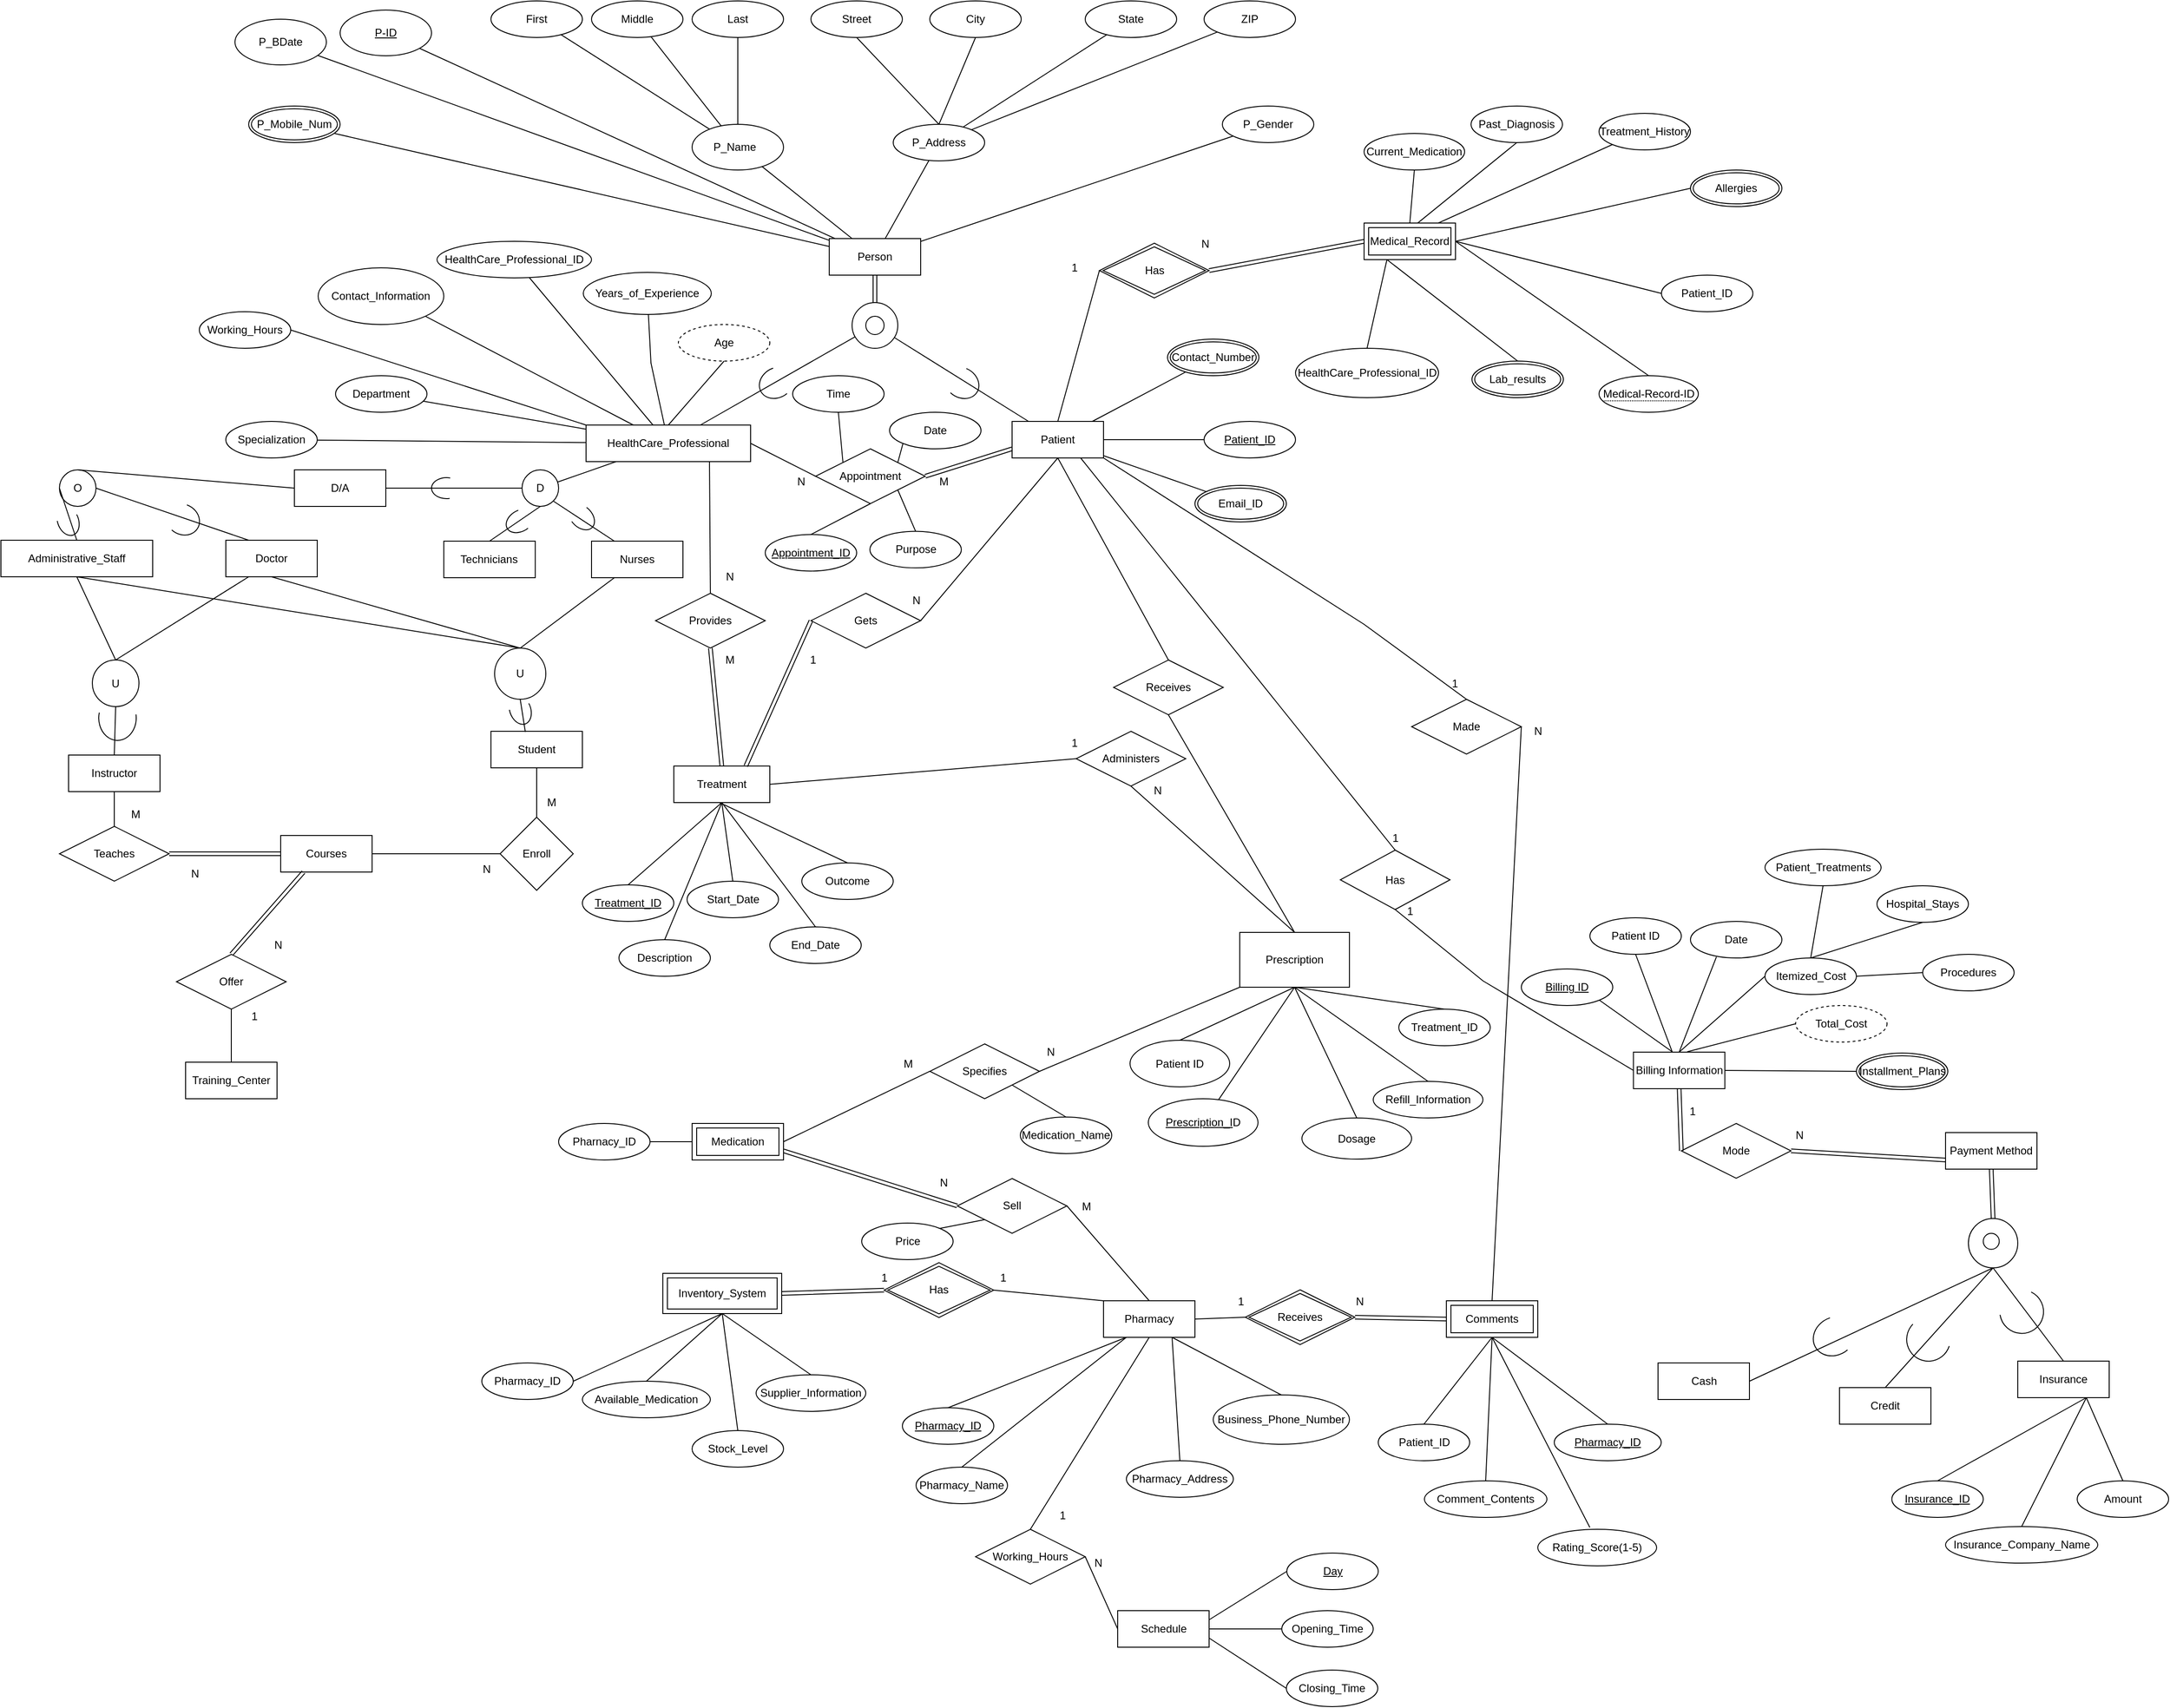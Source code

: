 <mxfile version="24.1.0" type="google">
  <diagram id="R2lEEEUBdFMjLlhIrx00" name="Page-1">
    <mxGraphModel dx="2100" dy="1306" grid="1" gridSize="13" guides="1" tooltips="1" connect="1" arrows="1" fold="1" page="1" pageScale="1" pageWidth="1200" pageHeight="1920" math="0" shadow="0" extFonts="Permanent Marker^https://fonts.googleapis.com/css?family=Permanent+Marker">
      <root>
        <mxCell id="0" />
        <mxCell id="1" parent="0" />
        <mxCell id="UmN1ryKaJYNSOMEjlBWB-10" value="&lt;u&gt;P-ID&lt;/u&gt;" style="ellipse;whiteSpace=wrap;html=1;align=center;" parent="1" vertex="1">
          <mxGeometry x="375" y="30" width="100" height="50" as="geometry" />
        </mxCell>
        <mxCell id="UmN1ryKaJYNSOMEjlBWB-13" value="HealthCare_Professional" style="whiteSpace=wrap;html=1;align=center;" parent="1" vertex="1">
          <mxGeometry x="644" y="484" width="180" height="40" as="geometry" />
        </mxCell>
        <mxCell id="UmN1ryKaJYNSOMEjlBWB-14" value="Patient" style="whiteSpace=wrap;html=1;align=center;" parent="1" vertex="1">
          <mxGeometry x="1110" y="480" width="100" height="40" as="geometry" />
        </mxCell>
        <mxCell id="UmN1ryKaJYNSOMEjlBWB-15" value="Person" style="whiteSpace=wrap;html=1;align=center;" parent="1" vertex="1">
          <mxGeometry x="910" y="280" width="100" height="40" as="geometry" />
        </mxCell>
        <mxCell id="UmN1ryKaJYNSOMEjlBWB-17" value="P_Address" style="ellipse;whiteSpace=wrap;html=1;align=center;" parent="1" vertex="1">
          <mxGeometry x="980" y="155" width="100" height="40" as="geometry" />
        </mxCell>
        <mxCell id="UmN1ryKaJYNSOMEjlBWB-18" value="P_BDate" style="ellipse;whiteSpace=wrap;html=1;align=center;strokeColor=default;" parent="1" vertex="1">
          <mxGeometry x="260" y="40" width="100" height="50" as="geometry" />
        </mxCell>
        <mxCell id="UmN1ryKaJYNSOMEjlBWB-19" value="P_Gender" style="ellipse;whiteSpace=wrap;html=1;align=center;" parent="1" vertex="1">
          <mxGeometry x="1340" y="135" width="100" height="40" as="geometry" />
        </mxCell>
        <mxCell id="UmN1ryKaJYNSOMEjlBWB-20" value="P_Mobile_Num" style="ellipse;shape=doubleEllipse;margin=3;whiteSpace=wrap;html=1;align=center;" parent="1" vertex="1">
          <mxGeometry x="275" y="135" width="100" height="40" as="geometry" />
        </mxCell>
        <mxCell id="UmN1ryKaJYNSOMEjlBWB-21" value="P_Name&lt;span style=&quot;white-space: pre;&quot;&gt;&#x9;&lt;/span&gt;" style="ellipse;whiteSpace=wrap;html=1;align=center;" parent="1" vertex="1">
          <mxGeometry x="760" y="155" width="100" height="50" as="geometry" />
        </mxCell>
        <mxCell id="UmN1ryKaJYNSOMEjlBWB-22" value="First" style="ellipse;whiteSpace=wrap;html=1;align=center;" parent="1" vertex="1">
          <mxGeometry x="540" y="20" width="100" height="40" as="geometry" />
        </mxCell>
        <mxCell id="UmN1ryKaJYNSOMEjlBWB-23" value="Middle" style="ellipse;whiteSpace=wrap;html=1;align=center;" parent="1" vertex="1">
          <mxGeometry x="650" y="20" width="100" height="40" as="geometry" />
        </mxCell>
        <mxCell id="UmN1ryKaJYNSOMEjlBWB-24" value="Last" style="ellipse;whiteSpace=wrap;html=1;align=center;" parent="1" vertex="1">
          <mxGeometry x="760" y="20" width="100" height="40" as="geometry" />
        </mxCell>
        <mxCell id="UmN1ryKaJYNSOMEjlBWB-37" value="Street" style="ellipse;whiteSpace=wrap;html=1;align=center;" parent="1" vertex="1">
          <mxGeometry x="890" y="20" width="100" height="40" as="geometry" />
        </mxCell>
        <mxCell id="UmN1ryKaJYNSOMEjlBWB-38" value="State" style="ellipse;whiteSpace=wrap;html=1;align=center;" parent="1" vertex="1">
          <mxGeometry x="1190" y="20" width="100" height="40" as="geometry" />
        </mxCell>
        <mxCell id="UmN1ryKaJYNSOMEjlBWB-39" value="ZIP" style="ellipse;whiteSpace=wrap;html=1;align=center;" parent="1" vertex="1">
          <mxGeometry x="1320" y="20" width="100" height="40" as="geometry" />
        </mxCell>
        <mxCell id="UmN1ryKaJYNSOMEjlBWB-40" value="City" style="ellipse;whiteSpace=wrap;html=1;align=center;" parent="1" vertex="1">
          <mxGeometry x="1020" y="20" width="100" height="40" as="geometry" />
        </mxCell>
        <mxCell id="UmN1ryKaJYNSOMEjlBWB-44" value="" style="endArrow=none;html=1;rounded=0;" parent="1" source="UmN1ryKaJYNSOMEjlBWB-18" target="UmN1ryKaJYNSOMEjlBWB-15" edge="1">
          <mxGeometry relative="1" as="geometry">
            <mxPoint x="270" y="264.38" as="sourcePoint" />
            <mxPoint x="430" y="264" as="targetPoint" />
            <Array as="points" />
          </mxGeometry>
        </mxCell>
        <mxCell id="UmN1ryKaJYNSOMEjlBWB-47" value="" style="endArrow=none;html=1;rounded=0;" parent="1" source="UmN1ryKaJYNSOMEjlBWB-22" target="UmN1ryKaJYNSOMEjlBWB-21" edge="1">
          <mxGeometry relative="1" as="geometry">
            <mxPoint x="270" y="100" as="sourcePoint" />
            <mxPoint x="430" y="100" as="targetPoint" />
          </mxGeometry>
        </mxCell>
        <mxCell id="UmN1ryKaJYNSOMEjlBWB-48" value="" style="endArrow=none;html=1;rounded=0;" parent="1" source="UmN1ryKaJYNSOMEjlBWB-23" target="UmN1ryKaJYNSOMEjlBWB-21" edge="1">
          <mxGeometry relative="1" as="geometry">
            <mxPoint x="375" y="80" as="sourcePoint" />
            <mxPoint x="475" y="120" as="targetPoint" />
          </mxGeometry>
        </mxCell>
        <mxCell id="UmN1ryKaJYNSOMEjlBWB-49" value="" style="endArrow=none;html=1;rounded=0;" parent="1" source="UmN1ryKaJYNSOMEjlBWB-21" target="UmN1ryKaJYNSOMEjlBWB-24" edge="1">
          <mxGeometry relative="1" as="geometry">
            <mxPoint x="380" y="130" as="sourcePoint" />
            <mxPoint x="495" y="100" as="targetPoint" />
          </mxGeometry>
        </mxCell>
        <mxCell id="UmN1ryKaJYNSOMEjlBWB-50" value="" style="endArrow=none;html=1;rounded=0;" parent="1" source="UmN1ryKaJYNSOMEjlBWB-21" target="UmN1ryKaJYNSOMEjlBWB-15" edge="1">
          <mxGeometry relative="1" as="geometry">
            <mxPoint x="373" y="180" as="sourcePoint" />
            <mxPoint x="420" y="290" as="targetPoint" />
          </mxGeometry>
        </mxCell>
        <mxCell id="UmN1ryKaJYNSOMEjlBWB-51" value="" style="endArrow=none;html=1;rounded=0;" parent="1" source="UmN1ryKaJYNSOMEjlBWB-10" target="UmN1ryKaJYNSOMEjlBWB-15" edge="1">
          <mxGeometry relative="1" as="geometry">
            <mxPoint x="240" y="180" as="sourcePoint" />
            <mxPoint x="430" y="250" as="targetPoint" />
          </mxGeometry>
        </mxCell>
        <mxCell id="UmN1ryKaJYNSOMEjlBWB-52" value="" style="endArrow=none;html=1;rounded=0;exitX=0.5;exitY=1;exitDx=0;exitDy=0;entryX=0.5;entryY=0;entryDx=0;entryDy=0;" parent="1" source="UmN1ryKaJYNSOMEjlBWB-37" target="UmN1ryKaJYNSOMEjlBWB-17" edge="1">
          <mxGeometry relative="1" as="geometry">
            <mxPoint x="383" y="190" as="sourcePoint" />
            <mxPoint x="430" y="300" as="targetPoint" />
          </mxGeometry>
        </mxCell>
        <mxCell id="UmN1ryKaJYNSOMEjlBWB-53" value="" style="endArrow=none;html=1;rounded=0;" parent="1" source="UmN1ryKaJYNSOMEjlBWB-17" target="UmN1ryKaJYNSOMEjlBWB-38" edge="1">
          <mxGeometry relative="1" as="geometry">
            <mxPoint x="740" y="180" as="sourcePoint" />
            <mxPoint x="840" y="210" as="targetPoint" />
          </mxGeometry>
        </mxCell>
        <mxCell id="UmN1ryKaJYNSOMEjlBWB-55" value="" style="endArrow=none;html=1;rounded=0;exitX=0.5;exitY=1;exitDx=0;exitDy=0;entryX=0.5;entryY=0;entryDx=0;entryDy=0;" parent="1" source="UmN1ryKaJYNSOMEjlBWB-40" target="UmN1ryKaJYNSOMEjlBWB-17" edge="1">
          <mxGeometry relative="1" as="geometry">
            <mxPoint x="630" y="160" as="sourcePoint" />
            <mxPoint x="730" y="190" as="targetPoint" />
          </mxGeometry>
        </mxCell>
        <mxCell id="UmN1ryKaJYNSOMEjlBWB-56" value="" style="endArrow=none;html=1;rounded=0;" parent="1" source="UmN1ryKaJYNSOMEjlBWB-15" target="UmN1ryKaJYNSOMEjlBWB-19" edge="1">
          <mxGeometry relative="1" as="geometry">
            <mxPoint x="570" y="230" as="sourcePoint" />
            <mxPoint x="670" y="260" as="targetPoint" />
          </mxGeometry>
        </mxCell>
        <mxCell id="UmN1ryKaJYNSOMEjlBWB-57" value="" style="endArrow=none;html=1;rounded=0;" parent="1" source="UmN1ryKaJYNSOMEjlBWB-15" target="UmN1ryKaJYNSOMEjlBWB-17" edge="1">
          <mxGeometry relative="1" as="geometry">
            <mxPoint x="420" y="290" as="sourcePoint" />
            <mxPoint x="700" y="200" as="targetPoint" />
          </mxGeometry>
        </mxCell>
        <mxCell id="UmN1ryKaJYNSOMEjlBWB-60" value="" style="endArrow=none;html=1;rounded=0;" parent="1" source="UmN1ryKaJYNSOMEjlBWB-17" target="UmN1ryKaJYNSOMEjlBWB-39" edge="1">
          <mxGeometry relative="1" as="geometry">
            <mxPoint x="635" y="168" as="sourcePoint" />
            <mxPoint x="775" y="67" as="targetPoint" />
          </mxGeometry>
        </mxCell>
        <mxCell id="UmN1ryKaJYNSOMEjlBWB-62" value="" style="ellipse;whiteSpace=wrap;html=1;aspect=fixed;" parent="1" vertex="1">
          <mxGeometry x="935" y="350" width="50" height="50" as="geometry" />
        </mxCell>
        <mxCell id="UmN1ryKaJYNSOMEjlBWB-69" value="" style="endArrow=none;html=1;rounded=0;" parent="1" source="UmN1ryKaJYNSOMEjlBWB-13" target="UmN1ryKaJYNSOMEjlBWB-62" edge="1">
          <mxGeometry width="50" height="50" relative="1" as="geometry">
            <mxPoint x="470" y="310" as="sourcePoint" />
            <mxPoint x="460" y="400" as="targetPoint" />
          </mxGeometry>
        </mxCell>
        <mxCell id="UmN1ryKaJYNSOMEjlBWB-72" value="" style="endArrow=none;html=1;rounded=0;" parent="1" source="UmN1ryKaJYNSOMEjlBWB-14" target="UmN1ryKaJYNSOMEjlBWB-62" edge="1">
          <mxGeometry width="50" height="50" relative="1" as="geometry">
            <mxPoint x="342" y="490" as="sourcePoint" />
            <mxPoint x="460" y="400" as="targetPoint" />
          </mxGeometry>
        </mxCell>
        <mxCell id="UmN1ryKaJYNSOMEjlBWB-77" value="" style="endArrow=none;html=1;rounded=0;" parent="1" source="UmN1ryKaJYNSOMEjlBWB-20" target="UmN1ryKaJYNSOMEjlBWB-15" edge="1">
          <mxGeometry relative="1" as="geometry">
            <mxPoint x="310.5" y="220" as="sourcePoint" />
            <mxPoint x="869.5" y="422" as="targetPoint" />
            <Array as="points" />
          </mxGeometry>
        </mxCell>
        <mxCell id="UmN1ryKaJYNSOMEjlBWB-80" value="Patient_ID" style="ellipse;whiteSpace=wrap;html=1;align=center;fontStyle=4;" parent="1" vertex="1">
          <mxGeometry x="1320" y="480" width="100" height="40" as="geometry" />
        </mxCell>
        <mxCell id="UmN1ryKaJYNSOMEjlBWB-81" value="" style="endArrow=none;html=1;rounded=0;" parent="1" source="UmN1ryKaJYNSOMEjlBWB-14" target="UmN1ryKaJYNSOMEjlBWB-80" edge="1">
          <mxGeometry relative="1" as="geometry">
            <mxPoint x="1320" y="526" as="sourcePoint" />
            <mxPoint x="1403" y="440" as="targetPoint" />
            <Array as="points">
              <mxPoint x="1260" y="500" />
            </Array>
          </mxGeometry>
        </mxCell>
        <mxCell id="UmN1ryKaJYNSOMEjlBWB-84" value="" style="endArrow=none;html=1;rounded=0;entryX=1;entryY=1;entryDx=0;entryDy=0;" parent="1" source="UmN1ryKaJYNSOMEjlBWB-13" target="qRnIFf2FwN7FLmeCjPiC-2" edge="1">
          <mxGeometry relative="1" as="geometry">
            <mxPoint x="1220" y="510" as="sourcePoint" />
            <mxPoint x="487" y="380" as="targetPoint" />
          </mxGeometry>
        </mxCell>
        <mxCell id="UmN1ryKaJYNSOMEjlBWB-85" value="Department" style="ellipse;whiteSpace=wrap;html=1;align=center;" parent="1" vertex="1">
          <mxGeometry x="370" y="430" width="100" height="40" as="geometry" />
        </mxCell>
        <mxCell id="UmN1ryKaJYNSOMEjlBWB-86" value="Specialization" style="ellipse;whiteSpace=wrap;html=1;align=center;" parent="1" vertex="1">
          <mxGeometry x="250" y="480" width="100" height="40" as="geometry" />
        </mxCell>
        <mxCell id="UmN1ryKaJYNSOMEjlBWB-87" value="HealthCare_Professional_ID" style="ellipse;whiteSpace=wrap;html=1;align=center;" parent="1" vertex="1">
          <mxGeometry x="481" y="283" width="169" height="40" as="geometry" />
        </mxCell>
        <mxCell id="UmN1ryKaJYNSOMEjlBWB-88" value="Years_of_Experience" style="ellipse;whiteSpace=wrap;html=1;align=center;" parent="1" vertex="1">
          <mxGeometry x="641" y="317" width="140" height="46" as="geometry" />
        </mxCell>
        <mxCell id="UmN1ryKaJYNSOMEjlBWB-89" value="" style="endArrow=none;html=1;rounded=0;" parent="1" source="UmN1ryKaJYNSOMEjlBWB-13" target="UmN1ryKaJYNSOMEjlBWB-88" edge="1">
          <mxGeometry relative="1" as="geometry">
            <mxPoint x="620" y="480" as="sourcePoint" />
            <mxPoint x="530" y="480" as="targetPoint" />
            <Array as="points">
              <mxPoint x="715" y="416" />
            </Array>
          </mxGeometry>
        </mxCell>
        <mxCell id="UmN1ryKaJYNSOMEjlBWB-90" value="" style="endArrow=none;html=1;rounded=0;" parent="1" source="UmN1ryKaJYNSOMEjlBWB-13" target="UmN1ryKaJYNSOMEjlBWB-85" edge="1">
          <mxGeometry relative="1" as="geometry">
            <mxPoint x="670" y="540" as="sourcePoint" />
            <mxPoint x="580" y="540" as="targetPoint" />
          </mxGeometry>
        </mxCell>
        <mxCell id="UmN1ryKaJYNSOMEjlBWB-91" value="" style="endArrow=none;html=1;rounded=0;" parent="1" source="UmN1ryKaJYNSOMEjlBWB-13" target="UmN1ryKaJYNSOMEjlBWB-86" edge="1">
          <mxGeometry relative="1" as="geometry">
            <mxPoint x="800" y="600" as="sourcePoint" />
            <mxPoint x="710" y="600" as="targetPoint" />
          </mxGeometry>
        </mxCell>
        <mxCell id="UmN1ryKaJYNSOMEjlBWB-92" value="" style="endArrow=none;html=1;rounded=0;" parent="1" source="UmN1ryKaJYNSOMEjlBWB-87" target="UmN1ryKaJYNSOMEjlBWB-13" edge="1">
          <mxGeometry relative="1" as="geometry">
            <mxPoint x="690" y="560" as="sourcePoint" />
            <mxPoint x="600" y="560" as="targetPoint" />
          </mxGeometry>
        </mxCell>
        <mxCell id="UmN1ryKaJYNSOMEjlBWB-93" value="Email_ID" style="ellipse;shape=doubleEllipse;margin=3;whiteSpace=wrap;html=1;align=center;" parent="1" vertex="1">
          <mxGeometry x="1310" y="550" width="100" height="40" as="geometry" />
        </mxCell>
        <mxCell id="UmN1ryKaJYNSOMEjlBWB-95" value="" style="endArrow=none;html=1;rounded=0;" parent="1" source="UmN1ryKaJYNSOMEjlBWB-14" target="UmN1ryKaJYNSOMEjlBWB-93" edge="1">
          <mxGeometry relative="1" as="geometry">
            <mxPoint x="1220" y="510" as="sourcePoint" />
            <mxPoint x="1330" y="510" as="targetPoint" />
            <Array as="points" />
          </mxGeometry>
        </mxCell>
        <mxCell id="UmN1ryKaJYNSOMEjlBWB-96" value="Contact_Number" style="ellipse;shape=doubleEllipse;margin=3;whiteSpace=wrap;html=1;align=center;" parent="1" vertex="1">
          <mxGeometry x="1280" y="390" width="100" height="40" as="geometry" />
        </mxCell>
        <mxCell id="UmN1ryKaJYNSOMEjlBWB-97" value="" style="endArrow=none;html=1;rounded=0;" parent="1" source="UmN1ryKaJYNSOMEjlBWB-14" target="UmN1ryKaJYNSOMEjlBWB-96" edge="1">
          <mxGeometry relative="1" as="geometry">
            <mxPoint x="1080" y="410" as="sourcePoint" />
            <mxPoint x="1190" y="410" as="targetPoint" />
            <Array as="points" />
          </mxGeometry>
        </mxCell>
        <mxCell id="UmN1ryKaJYNSOMEjlBWB-103" value="" style="endArrow=none;html=1;rounded=0;" parent="1" source="UmN1ryKaJYNSOMEjlBWB-13" target="UmN1ryKaJYNSOMEjlBWB-104" edge="1">
          <mxGeometry relative="1" as="geometry">
            <mxPoint x="748" y="550" as="sourcePoint" />
            <mxPoint x="600" y="740" as="targetPoint" />
          </mxGeometry>
        </mxCell>
        <mxCell id="UmN1ryKaJYNSOMEjlBWB-104" value="D" style="ellipse;whiteSpace=wrap;html=1;aspect=fixed;" parent="1" vertex="1">
          <mxGeometry x="574" y="533" width="40" height="40" as="geometry" />
        </mxCell>
        <mxCell id="UmN1ryKaJYNSOMEjlBWB-107" value="Administrative_Staff" style="whiteSpace=wrap;html=1;align=center;" parent="1" vertex="1">
          <mxGeometry x="4" y="610" width="166" height="40" as="geometry" />
        </mxCell>
        <mxCell id="UmN1ryKaJYNSOMEjlBWB-109" value="Nurses" style="whiteSpace=wrap;html=1;align=center;" parent="1" vertex="1">
          <mxGeometry x="650" y="611" width="100" height="40" as="geometry" />
        </mxCell>
        <mxCell id="UmN1ryKaJYNSOMEjlBWB-112" value="Technicians" style="whiteSpace=wrap;html=1;align=center;" parent="1" vertex="1">
          <mxGeometry x="488.43" y="611" width="100" height="40" as="geometry" />
        </mxCell>
        <mxCell id="UmN1ryKaJYNSOMEjlBWB-114" value="" style="ellipse;whiteSpace=wrap;html=1;aspect=fixed;" parent="1" vertex="1">
          <mxGeometry x="950" y="365" width="20" height="20" as="geometry" />
        </mxCell>
        <mxCell id="UmN1ryKaJYNSOMEjlBWB-129" value="Doctor" style="whiteSpace=wrap;html=1;align=center;" parent="1" vertex="1">
          <mxGeometry x="250" y="610" width="100" height="40" as="geometry" />
        </mxCell>
        <mxCell id="UmN1ryKaJYNSOMEjlBWB-146" value="" style="endArrow=none;html=1;rounded=0;exitX=0.5;exitY=1;exitDx=0;exitDy=0;entryX=0.5;entryY=0;entryDx=0;entryDy=0;" parent="1" source="UmN1ryKaJYNSOMEjlBWB-104" target="UmN1ryKaJYNSOMEjlBWB-112" edge="1">
          <mxGeometry relative="1" as="geometry">
            <mxPoint x="506" y="664" as="sourcePoint" />
            <mxPoint x="375" y="750" as="targetPoint" />
          </mxGeometry>
        </mxCell>
        <mxCell id="UmN1ryKaJYNSOMEjlBWB-147" value="" style="endArrow=none;html=1;rounded=0;exitX=1;exitY=1;exitDx=0;exitDy=0;entryX=0.25;entryY=0;entryDx=0;entryDy=0;" parent="1" source="UmN1ryKaJYNSOMEjlBWB-104" target="UmN1ryKaJYNSOMEjlBWB-109" edge="1">
          <mxGeometry relative="1" as="geometry">
            <mxPoint x="516" y="674" as="sourcePoint" />
            <mxPoint x="385" y="760" as="targetPoint" />
          </mxGeometry>
        </mxCell>
        <mxCell id="UmN1ryKaJYNSOMEjlBWB-158" value="Past_Diagnosis" style="ellipse;whiteSpace=wrap;html=1;align=center;" parent="1" vertex="1">
          <mxGeometry x="1612" y="135" width="100" height="40" as="geometry" />
        </mxCell>
        <mxCell id="UmN1ryKaJYNSOMEjlBWB-159" value="Treatment_History" style="ellipse;whiteSpace=wrap;html=1;align=center;" parent="1" vertex="1">
          <mxGeometry x="1752" y="143" width="100" height="40" as="geometry" />
        </mxCell>
        <mxCell id="UmN1ryKaJYNSOMEjlBWB-161" value="Current_Medication" style="ellipse;whiteSpace=wrap;html=1;align=center;" parent="1" vertex="1">
          <mxGeometry x="1495" y="165" width="110" height="40" as="geometry" />
        </mxCell>
        <mxCell id="UmN1ryKaJYNSOMEjlBWB-165" value="Patient_ID" style="ellipse;whiteSpace=wrap;html=1;align=center;" parent="1" vertex="1">
          <mxGeometry x="1820.25" y="320" width="100" height="40" as="geometry" />
        </mxCell>
        <mxCell id="UmN1ryKaJYNSOMEjlBWB-166" value="" style="endArrow=none;html=1;rounded=0;entryX=0.5;entryY=0;entryDx=0;entryDy=0;exitX=0.5;exitY=1;exitDx=0;exitDy=0;" parent="1" source="UmN1ryKaJYNSOMEjlBWB-158" edge="1">
          <mxGeometry relative="1" as="geometry">
            <mxPoint x="1410" y="247" as="sourcePoint" />
            <mxPoint x="1541" y="273.32" as="targetPoint" />
          </mxGeometry>
        </mxCell>
        <mxCell id="oUTGvt62Zgn5PgWrx45k-1" value="" style="endArrow=none;html=1;rounded=0;entryX=0.5;entryY=0;entryDx=0;entryDy=0;exitX=0;exitY=1;exitDx=0;exitDy=0;" parent="1" source="UmN1ryKaJYNSOMEjlBWB-159" edge="1">
          <mxGeometry relative="1" as="geometry">
            <mxPoint x="1588" y="231" as="sourcePoint" />
            <mxPoint x="1554" y="273" as="targetPoint" />
          </mxGeometry>
        </mxCell>
        <mxCell id="umu3U105oiYe72CDvPgY-3" value="Instructor" style="whiteSpace=wrap;html=1;align=center;" parent="1" vertex="1">
          <mxGeometry x="78" y="845" width="100" height="40" as="geometry" />
        </mxCell>
        <mxCell id="umu3U105oiYe72CDvPgY-4" value="U" style="ellipse;whiteSpace=wrap;html=1;aspect=fixed;" parent="1" vertex="1">
          <mxGeometry x="104" y="741" width="51" height="51" as="geometry" />
        </mxCell>
        <mxCell id="umu3U105oiYe72CDvPgY-5" value="" style="endArrow=none;html=1;rounded=0;exitX=0.5;exitY=1;exitDx=0;exitDy=0;entryX=0.5;entryY=0;entryDx=0;entryDy=0;" parent="1" source="UmN1ryKaJYNSOMEjlBWB-107" target="umu3U105oiYe72CDvPgY-4" edge="1">
          <mxGeometry relative="1" as="geometry">
            <mxPoint x="598" y="715" as="sourcePoint" />
            <mxPoint x="758" y="715" as="targetPoint" />
          </mxGeometry>
        </mxCell>
        <mxCell id="umu3U105oiYe72CDvPgY-6" value="" style="endArrow=none;html=1;rounded=0;entryX=0.5;entryY=0;entryDx=0;entryDy=0;exitX=0.25;exitY=1;exitDx=0;exitDy=0;" parent="1" source="UmN1ryKaJYNSOMEjlBWB-129" target="umu3U105oiYe72CDvPgY-4" edge="1">
          <mxGeometry relative="1" as="geometry">
            <mxPoint x="468" y="663" as="sourcePoint" />
            <mxPoint x="580" y="741" as="targetPoint" />
          </mxGeometry>
        </mxCell>
        <mxCell id="umu3U105oiYe72CDvPgY-7" value="" style="endArrow=none;html=1;rounded=0;exitX=0.5;exitY=1;exitDx=0;exitDy=0;entryX=0.5;entryY=0;entryDx=0;entryDy=0;" parent="1" source="umu3U105oiYe72CDvPgY-4" target="umu3U105oiYe72CDvPgY-3" edge="1">
          <mxGeometry relative="1" as="geometry">
            <mxPoint x="357.5" y="819" as="sourcePoint" />
            <mxPoint x="482.5" y="910" as="targetPoint" />
          </mxGeometry>
        </mxCell>
        <mxCell id="umu3U105oiYe72CDvPgY-8" value="Teaches" style="shape=rhombus;perimeter=rhombusPerimeter;whiteSpace=wrap;html=1;align=center;" parent="1" vertex="1">
          <mxGeometry x="68" y="923" width="120" height="60" as="geometry" />
        </mxCell>
        <mxCell id="umu3U105oiYe72CDvPgY-9" value="" style="endArrow=none;html=1;rounded=0;exitX=0.5;exitY=1;exitDx=0;exitDy=0;entryX=0.5;entryY=0;entryDx=0;entryDy=0;" parent="1" source="umu3U105oiYe72CDvPgY-3" target="umu3U105oiYe72CDvPgY-8" edge="1">
          <mxGeometry relative="1" as="geometry">
            <mxPoint x="598" y="715" as="sourcePoint" />
            <mxPoint x="758" y="715" as="targetPoint" />
          </mxGeometry>
        </mxCell>
        <mxCell id="umu3U105oiYe72CDvPgY-10" value="Courses" style="whiteSpace=wrap;html=1;align=center;" parent="1" vertex="1">
          <mxGeometry x="310" y="933" width="100" height="40" as="geometry" />
        </mxCell>
        <mxCell id="umu3U105oiYe72CDvPgY-12" value="Student" style="whiteSpace=wrap;html=1;align=center;" parent="1" vertex="1">
          <mxGeometry x="540" y="819" width="100" height="40" as="geometry" />
        </mxCell>
        <mxCell id="umu3U105oiYe72CDvPgY-13" value="U" style="ellipse;whiteSpace=wrap;html=1;aspect=fixed;" parent="1" vertex="1">
          <mxGeometry x="544" y="728" width="56" height="56" as="geometry" />
        </mxCell>
        <mxCell id="umu3U105oiYe72CDvPgY-15" value="" style="endArrow=none;html=1;rounded=0;entryX=0.5;entryY=0;entryDx=0;entryDy=0;exitX=0.5;exitY=1;exitDx=0;exitDy=0;" parent="1" source="UmN1ryKaJYNSOMEjlBWB-129" target="umu3U105oiYe72CDvPgY-13" edge="1">
          <mxGeometry relative="1" as="geometry">
            <mxPoint x="448" y="663" as="sourcePoint" />
            <mxPoint x="143" y="754" as="targetPoint" />
          </mxGeometry>
        </mxCell>
        <mxCell id="umu3U105oiYe72CDvPgY-16" value="" style="endArrow=none;html=1;rounded=0;entryX=0.5;entryY=0;entryDx=0;entryDy=0;exitX=0.5;exitY=1;exitDx=0;exitDy=0;" parent="1" source="UmN1ryKaJYNSOMEjlBWB-107" target="umu3U105oiYe72CDvPgY-13" edge="1">
          <mxGeometry relative="1" as="geometry">
            <mxPoint x="156" y="663" as="sourcePoint" />
            <mxPoint x="580" y="757" as="targetPoint" />
          </mxGeometry>
        </mxCell>
        <mxCell id="umu3U105oiYe72CDvPgY-17" value="" style="endArrow=none;html=1;rounded=0;exitX=0.25;exitY=1;exitDx=0;exitDy=0;entryX=0.5;entryY=0;entryDx=0;entryDy=0;" parent="1" source="UmN1ryKaJYNSOMEjlBWB-109" target="umu3U105oiYe72CDvPgY-13" edge="1">
          <mxGeometry relative="1" as="geometry">
            <mxPoint x="637" y="728" as="sourcePoint" />
            <mxPoint x="797" y="728" as="targetPoint" />
          </mxGeometry>
        </mxCell>
        <mxCell id="umu3U105oiYe72CDvPgY-18" value="" style="endArrow=none;html=1;rounded=0;exitX=0.5;exitY=1;exitDx=0;exitDy=0;entryX=0.376;entryY=0.018;entryDx=0;entryDy=0;entryPerimeter=0;" parent="1" source="umu3U105oiYe72CDvPgY-13" target="umu3U105oiYe72CDvPgY-12" edge="1">
          <mxGeometry relative="1" as="geometry">
            <mxPoint x="637" y="728" as="sourcePoint" />
            <mxPoint x="797" y="728" as="targetPoint" />
          </mxGeometry>
        </mxCell>
        <mxCell id="umu3U105oiYe72CDvPgY-20" value="Enroll" style="rhombus;whiteSpace=wrap;html=1;" parent="1" vertex="1">
          <mxGeometry x="550" y="913" width="80" height="80" as="geometry" />
        </mxCell>
        <mxCell id="umu3U105oiYe72CDvPgY-21" value="" style="endArrow=none;html=1;rounded=0;exitX=0.5;exitY=1;exitDx=0;exitDy=0;entryX=0.5;entryY=0;entryDx=0;entryDy=0;" parent="1" source="umu3U105oiYe72CDvPgY-12" target="umu3U105oiYe72CDvPgY-20" edge="1">
          <mxGeometry relative="1" as="geometry">
            <mxPoint x="637" y="728" as="sourcePoint" />
            <mxPoint x="797" y="728" as="targetPoint" />
          </mxGeometry>
        </mxCell>
        <mxCell id="umu3U105oiYe72CDvPgY-22" value="" style="endArrow=none;html=1;rounded=0;entryX=0;entryY=0.5;entryDx=0;entryDy=0;exitX=1;exitY=0.5;exitDx=0;exitDy=0;" parent="1" source="umu3U105oiYe72CDvPgY-10" target="umu3U105oiYe72CDvPgY-20" edge="1">
          <mxGeometry relative="1" as="geometry">
            <mxPoint x="486" y="676" as="sourcePoint" />
            <mxPoint x="593" y="770" as="targetPoint" />
          </mxGeometry>
        </mxCell>
        <mxCell id="umu3U105oiYe72CDvPgY-30" value="M" style="text;html=1;align=center;verticalAlign=middle;resizable=0;points=[];autosize=1;strokeColor=none;fillColor=none;" parent="1" vertex="1">
          <mxGeometry x="131" y="897" width="39" height="26" as="geometry" />
        </mxCell>
        <mxCell id="umu3U105oiYe72CDvPgY-31" value="N" style="text;html=1;align=center;verticalAlign=middle;resizable=0;points=[];autosize=1;strokeColor=none;fillColor=none;" parent="1" vertex="1">
          <mxGeometry x="196" y="962" width="39" height="26" as="geometry" />
        </mxCell>
        <mxCell id="umu3U105oiYe72CDvPgY-32" value="M" style="text;html=1;align=center;verticalAlign=middle;resizable=0;points=[];autosize=1;strokeColor=none;fillColor=none;" parent="1" vertex="1">
          <mxGeometry x="586" y="884" width="39" height="26" as="geometry" />
        </mxCell>
        <mxCell id="umu3U105oiYe72CDvPgY-33" value="N&lt;span style=&quot;white-space: pre;&quot;&gt;&#x9;&lt;/span&gt;" style="text;html=1;align=center;verticalAlign=middle;resizable=0;points=[];autosize=1;strokeColor=none;fillColor=none;" parent="1" vertex="1">
          <mxGeometry x="518" y="957" width="52" height="26" as="geometry" />
        </mxCell>
        <mxCell id="umu3U105oiYe72CDvPgY-34" value="Provides" style="shape=rhombus;perimeter=rhombusPerimeter;whiteSpace=wrap;html=1;align=center;" parent="1" vertex="1">
          <mxGeometry x="720" y="668" width="120" height="60" as="geometry" />
        </mxCell>
        <mxCell id="umu3U105oiYe72CDvPgY-36" value="" style="endArrow=none;html=1;rounded=0;exitX=0.75;exitY=1;exitDx=0;exitDy=0;entryX=0.5;entryY=0;entryDx=0;entryDy=0;" parent="1" source="UmN1ryKaJYNSOMEjlBWB-13" target="umu3U105oiYe72CDvPgY-34" edge="1">
          <mxGeometry relative="1" as="geometry">
            <mxPoint x="845" y="663" as="sourcePoint" />
            <mxPoint x="1005" y="663" as="targetPoint" />
            <Array as="points" />
          </mxGeometry>
        </mxCell>
        <mxCell id="umu3U105oiYe72CDvPgY-69" value="Pharmacy" style="whiteSpace=wrap;html=1;align=center;" parent="1" vertex="1">
          <mxGeometry x="1210" y="1442" width="100" height="40" as="geometry" />
        </mxCell>
        <mxCell id="umu3U105oiYe72CDvPgY-95" value="" style="endArrow=none;html=1;rounded=0;entryX=0.5;entryY=0;entryDx=0;entryDy=0;exitX=1;exitY=0.5;exitDx=0;exitDy=0;" parent="1" source="umu3U105oiYe72CDvPgY-101" target="VUkm5OOeQnTbvhqiQd82-7" edge="1">
          <mxGeometry relative="1" as="geometry">
            <mxPoint x="1725" y="1047.0" as="sourcePoint" />
            <mxPoint x="1629" y="1442" as="targetPoint" />
          </mxGeometry>
        </mxCell>
        <mxCell id="umu3U105oiYe72CDvPgY-101" value="Made" style="shape=rhombus;perimeter=rhombusPerimeter;whiteSpace=wrap;html=1;align=center;" parent="1" vertex="1">
          <mxGeometry x="1547" y="784" width="120" height="60" as="geometry" />
        </mxCell>
        <mxCell id="umu3U105oiYe72CDvPgY-124" value="Has" style="shape=rhombus;perimeter=rhombusPerimeter;whiteSpace=wrap;html=1;align=center;" parent="1" vertex="1">
          <mxGeometry x="1469" y="949" width="120" height="65" as="geometry" />
        </mxCell>
        <mxCell id="umu3U105oiYe72CDvPgY-125" value="" style="endArrow=none;html=1;rounded=0;exitX=0.5;exitY=0;exitDx=0;exitDy=0;entryX=1;entryY=1;entryDx=0;entryDy=0;" parent="1" source="umu3U105oiYe72CDvPgY-101" target="UmN1ryKaJYNSOMEjlBWB-14" edge="1">
          <mxGeometry relative="1" as="geometry">
            <mxPoint x="1351" y="857" as="sourcePoint" />
            <mxPoint x="1296" y="768" as="targetPoint" />
            <Array as="points">
              <mxPoint x="1495" y="702" />
            </Array>
          </mxGeometry>
        </mxCell>
        <mxCell id="umu3U105oiYe72CDvPgY-129" value="Billing Information" style="whiteSpace=wrap;html=1;align=center;" parent="1" vertex="1">
          <mxGeometry x="1789.63" y="1170" width="100" height="40" as="geometry" />
        </mxCell>
        <mxCell id="umu3U105oiYe72CDvPgY-130" value="" style="endArrow=none;html=1;rounded=0;exitX=0.75;exitY=1;exitDx=0;exitDy=0;entryX=0.5;entryY=0;entryDx=0;entryDy=0;" parent="1" source="UmN1ryKaJYNSOMEjlBWB-14" target="umu3U105oiYe72CDvPgY-124" edge="1">
          <mxGeometry relative="1" as="geometry">
            <mxPoint x="1313" y="832" as="sourcePoint" />
            <mxPoint x="1473" y="832" as="targetPoint" />
          </mxGeometry>
        </mxCell>
        <mxCell id="umu3U105oiYe72CDvPgY-131" value="" style="endArrow=none;html=1;rounded=0;entryX=0.5;entryY=1;entryDx=0;entryDy=0;exitX=0;exitY=0.5;exitDx=0;exitDy=0;" parent="1" source="umu3U105oiYe72CDvPgY-129" target="umu3U105oiYe72CDvPgY-124" edge="1">
          <mxGeometry relative="1" as="geometry">
            <mxPoint x="1313" y="832" as="sourcePoint" />
            <mxPoint x="1473" y="832" as="targetPoint" />
            <Array as="points">
              <mxPoint x="1625" y="1092" />
            </Array>
          </mxGeometry>
        </mxCell>
        <mxCell id="umu3U105oiYe72CDvPgY-136" value="Billing ID" style="ellipse;whiteSpace=wrap;html=1;align=center;fontStyle=4;" parent="1" vertex="1">
          <mxGeometry x="1667" y="1079" width="100" height="40" as="geometry" />
        </mxCell>
        <mxCell id="umu3U105oiYe72CDvPgY-140" value="Patient ID" style="ellipse;whiteSpace=wrap;html=1;align=center;" parent="1" vertex="1">
          <mxGeometry x="1742" y="1023" width="100" height="40" as="geometry" />
        </mxCell>
        <mxCell id="umu3U105oiYe72CDvPgY-141" value="Date" style="ellipse;whiteSpace=wrap;html=1;align=center;" parent="1" vertex="1">
          <mxGeometry x="1852" y="1027" width="100" height="40" as="geometry" />
        </mxCell>
        <mxCell id="umu3U105oiYe72CDvPgY-144" value="" style="endArrow=none;html=1;rounded=0;exitX=1;exitY=1;exitDx=0;exitDy=0;entryX=0.43;entryY=0;entryDx=0;entryDy=0;entryPerimeter=0;" parent="1" source="umu3U105oiYe72CDvPgY-136" target="umu3U105oiYe72CDvPgY-129" edge="1">
          <mxGeometry relative="1" as="geometry">
            <mxPoint x="1859" y="1027" as="sourcePoint" />
            <mxPoint x="2019" y="1027" as="targetPoint" />
          </mxGeometry>
        </mxCell>
        <mxCell id="umu3U105oiYe72CDvPgY-145" value="" style="endArrow=none;html=1;rounded=0;exitX=0.5;exitY=1;exitDx=0;exitDy=0;entryX=0.422;entryY=-0.02;entryDx=0;entryDy=0;entryPerimeter=0;" parent="1" source="umu3U105oiYe72CDvPgY-140" target="umu3U105oiYe72CDvPgY-129" edge="1">
          <mxGeometry relative="1" as="geometry">
            <mxPoint x="1774" y="1100" as="sourcePoint" />
            <mxPoint x="1844" y="1144" as="targetPoint" />
          </mxGeometry>
        </mxCell>
        <mxCell id="umu3U105oiYe72CDvPgY-146" value="" style="endArrow=none;html=1;rounded=0;exitX=0.284;exitY=0.97;exitDx=0;exitDy=0;entryX=0.5;entryY=0;entryDx=0;entryDy=0;exitPerimeter=0;" parent="1" source="umu3U105oiYe72CDvPgY-141" target="umu3U105oiYe72CDvPgY-129" edge="1">
          <mxGeometry relative="1" as="geometry">
            <mxPoint x="1758" y="1139" as="sourcePoint" />
            <mxPoint x="1828" y="1183" as="targetPoint" />
          </mxGeometry>
        </mxCell>
        <mxCell id="umu3U105oiYe72CDvPgY-147" value="" style="endArrow=none;html=1;rounded=0;exitX=0;exitY=0.5;exitDx=0;exitDy=0;entryX=0.588;entryY=-0.009;entryDx=0;entryDy=0;entryPerimeter=0;" parent="1" source="l3VvjnMhBTpfvbGfhZ33-146" target="umu3U105oiYe72CDvPgY-129" edge="1">
          <mxGeometry relative="1" as="geometry">
            <mxPoint x="1962.0" y="1142.5" as="sourcePoint" />
            <mxPoint x="1841" y="1196" as="targetPoint" />
          </mxGeometry>
        </mxCell>
        <mxCell id="umu3U105oiYe72CDvPgY-149" value="Mode" style="shape=rhombus;perimeter=rhombusPerimeter;whiteSpace=wrap;html=1;align=center;" parent="1" vertex="1">
          <mxGeometry x="1842" y="1248" width="120" height="60" as="geometry" />
        </mxCell>
        <mxCell id="umu3U105oiYe72CDvPgY-155" value="Payment Method" style="whiteSpace=wrap;html=1;align=center;" parent="1" vertex="1">
          <mxGeometry x="2131" y="1258" width="100" height="40" as="geometry" />
        </mxCell>
        <mxCell id="umu3U105oiYe72CDvPgY-156" value="" style="ellipse;whiteSpace=wrap;html=1;aspect=fixed;" parent="1" vertex="1">
          <mxGeometry x="2156" y="1352" width="54" height="54" as="geometry" />
        </mxCell>
        <mxCell id="umu3U105oiYe72CDvPgY-157" value="" style="ellipse;whiteSpace=wrap;html=1;aspect=fixed;" parent="1" vertex="1">
          <mxGeometry x="2172.25" y="1368.25" width="17.5" height="17.5" as="geometry" />
        </mxCell>
        <mxCell id="umu3U105oiYe72CDvPgY-158" value="Insurance" style="whiteSpace=wrap;html=1;align=center;" parent="1" vertex="1">
          <mxGeometry x="2210" y="1508" width="100" height="40" as="geometry" />
        </mxCell>
        <mxCell id="umu3U105oiYe72CDvPgY-159" value="Cash" style="whiteSpace=wrap;html=1;align=center;" parent="1" vertex="1">
          <mxGeometry x="1816.5" y="1510" width="100" height="40" as="geometry" />
        </mxCell>
        <mxCell id="umu3U105oiYe72CDvPgY-160" value="Credit" style="whiteSpace=wrap;html=1;align=center;" parent="1" vertex="1">
          <mxGeometry x="2015" y="1537" width="100" height="40" as="geometry" />
        </mxCell>
        <mxCell id="umu3U105oiYe72CDvPgY-170" value="" style="endArrow=none;html=1;rounded=0;entryX=0.5;entryY=1;entryDx=0;entryDy=0;exitX=1;exitY=0.5;exitDx=0;exitDy=0;" parent="1" source="umu3U105oiYe72CDvPgY-159" target="umu3U105oiYe72CDvPgY-156" edge="1">
          <mxGeometry relative="1" as="geometry">
            <mxPoint x="1930" y="1376.09" as="sourcePoint" />
            <mxPoint x="2090" y="1376.09" as="targetPoint" />
          </mxGeometry>
        </mxCell>
        <mxCell id="umu3U105oiYe72CDvPgY-171" value="" style="endArrow=none;html=1;rounded=0;exitX=0.5;exitY=0;exitDx=0;exitDy=0;entryX=0.5;entryY=1;entryDx=0;entryDy=0;" parent="1" source="umu3U105oiYe72CDvPgY-160" target="umu3U105oiYe72CDvPgY-156" edge="1">
          <mxGeometry relative="1" as="geometry">
            <mxPoint x="2003" y="1450" as="sourcePoint" />
            <mxPoint x="2184" y="1430" as="targetPoint" />
          </mxGeometry>
        </mxCell>
        <mxCell id="umu3U105oiYe72CDvPgY-173" value="" style="endArrow=none;html=1;rounded=0;entryX=0.5;entryY=0;entryDx=0;entryDy=0;exitX=0.5;exitY=1;exitDx=0;exitDy=0;" parent="1" source="umu3U105oiYe72CDvPgY-156" target="umu3U105oiYe72CDvPgY-158" edge="1">
          <mxGeometry relative="1" as="geometry">
            <mxPoint x="2197" y="1391" as="sourcePoint" />
            <mxPoint x="1746" y="1261" as="targetPoint" />
          </mxGeometry>
        </mxCell>
        <mxCell id="umu3U105oiYe72CDvPgY-178" value="Amount" style="ellipse;whiteSpace=wrap;html=1;align=center;" parent="1" vertex="1">
          <mxGeometry x="2275" y="1639" width="100" height="40" as="geometry" />
        </mxCell>
        <mxCell id="umu3U105oiYe72CDvPgY-179" value="Insurance_Company_Name" style="ellipse;whiteSpace=wrap;html=1;align=center;" parent="1" vertex="1">
          <mxGeometry x="2131" y="1689" width="166.5" height="40" as="geometry" />
        </mxCell>
        <mxCell id="umu3U105oiYe72CDvPgY-182" value="" style="endArrow=none;html=1;rounded=0;entryX=0.75;entryY=1;entryDx=0;entryDy=0;exitX=0.5;exitY=0;exitDx=0;exitDy=0;" parent="1" source="l3VvjnMhBTpfvbGfhZ33-151" target="umu3U105oiYe72CDvPgY-158" edge="1">
          <mxGeometry relative="1" as="geometry">
            <mxPoint x="2125" y="1649" as="sourcePoint" />
            <mxPoint x="1967" y="1313" as="targetPoint" />
          </mxGeometry>
        </mxCell>
        <mxCell id="umu3U105oiYe72CDvPgY-183" value="" style="endArrow=none;html=1;rounded=0;entryX=0.75;entryY=1;entryDx=0;entryDy=0;exitX=0.5;exitY=0;exitDx=0;exitDy=0;" parent="1" source="umu3U105oiYe72CDvPgY-179" target="umu3U105oiYe72CDvPgY-158" edge="1">
          <mxGeometry relative="1" as="geometry">
            <mxPoint x="2132" y="1618" as="sourcePoint" />
            <mxPoint x="2202" y="1561" as="targetPoint" />
          </mxGeometry>
        </mxCell>
        <mxCell id="umu3U105oiYe72CDvPgY-184" value="" style="endArrow=none;html=1;rounded=0;entryX=0.75;entryY=1;entryDx=0;entryDy=0;exitX=0.5;exitY=0;exitDx=0;exitDy=0;" parent="1" source="umu3U105oiYe72CDvPgY-178" target="umu3U105oiYe72CDvPgY-158" edge="1">
          <mxGeometry relative="1" as="geometry">
            <mxPoint x="2145" y="1631" as="sourcePoint" />
            <mxPoint x="2215" y="1574" as="targetPoint" />
          </mxGeometry>
        </mxCell>
        <mxCell id="fGyipN-ep7-rFaa1frUd-1" value="Prescription" style="rounded=0;whiteSpace=wrap;html=1;" parent="1" vertex="1">
          <mxGeometry x="1359" y="1039" width="120" height="60" as="geometry" />
        </mxCell>
        <mxCell id="fGyipN-ep7-rFaa1frUd-2" value="Patient ID" style="ellipse;whiteSpace=wrap;html=1;" parent="1" vertex="1">
          <mxGeometry x="1239" y="1157" width="109" height="51" as="geometry" />
        </mxCell>
        <mxCell id="fGyipN-ep7-rFaa1frUd-3" value="&lt;u&gt;Prescription_I&lt;/u&gt;D" style="ellipse;whiteSpace=wrap;html=1;" parent="1" vertex="1">
          <mxGeometry x="1259" y="1221" width="120" height="52" as="geometry" />
        </mxCell>
        <mxCell id="fGyipN-ep7-rFaa1frUd-5" value="Dosage" style="ellipse;whiteSpace=wrap;html=1;" parent="1" vertex="1">
          <mxGeometry x="1427" y="1242" width="120" height="45" as="geometry" />
        </mxCell>
        <mxCell id="fGyipN-ep7-rFaa1frUd-7" value="Refill_Information" style="ellipse;whiteSpace=wrap;html=1;" parent="1" vertex="1">
          <mxGeometry x="1505" y="1202" width="120" height="40" as="geometry" />
        </mxCell>
        <mxCell id="fGyipN-ep7-rFaa1frUd-11" value="" style="endArrow=none;html=1;rounded=0;entryX=0.5;entryY=0;entryDx=0;entryDy=0;exitX=0.5;exitY=1;exitDx=0;exitDy=0;" parent="1" source="fGyipN-ep7-rFaa1frUd-1" target="fGyipN-ep7-rFaa1frUd-7" edge="1">
          <mxGeometry width="50" height="50" relative="1" as="geometry">
            <mxPoint x="1443" y="1105" as="sourcePoint" />
            <mxPoint x="825" y="1325.75" as="targetPoint" />
          </mxGeometry>
        </mxCell>
        <mxCell id="fGyipN-ep7-rFaa1frUd-14" value="" style="endArrow=none;html=1;rounded=0;exitX=0.5;exitY=1;exitDx=0;exitDy=0;" parent="1" source="fGyipN-ep7-rFaa1frUd-1" target="fGyipN-ep7-rFaa1frUd-3" edge="1">
          <mxGeometry width="50" height="50" relative="1" as="geometry">
            <mxPoint x="530" y="1298" as="sourcePoint" />
            <mxPoint x="580" y="1248" as="targetPoint" />
          </mxGeometry>
        </mxCell>
        <mxCell id="fGyipN-ep7-rFaa1frUd-16" value="" style="endArrow=none;html=1;rounded=0;entryX=0.5;entryY=0;entryDx=0;entryDy=0;exitX=0.5;exitY=1;exitDx=0;exitDy=0;" parent="1" source="fGyipN-ep7-rFaa1frUd-1" target="fGyipN-ep7-rFaa1frUd-2" edge="1">
          <mxGeometry width="50" height="50" relative="1" as="geometry">
            <mxPoint x="715" y="1326" as="sourcePoint" />
            <mxPoint x="648" y="1261" as="targetPoint" />
          </mxGeometry>
        </mxCell>
        <mxCell id="l3VvjnMhBTpfvbGfhZ33-12" value="Treatment" style="whiteSpace=wrap;html=1;align=center;" parent="1" vertex="1">
          <mxGeometry x="740" y="857" width="105" height="40" as="geometry" />
        </mxCell>
        <mxCell id="l3VvjnMhBTpfvbGfhZ33-15" value="Treatment_ID" style="ellipse;whiteSpace=wrap;html=1;align=center;fontStyle=4;" parent="1" vertex="1">
          <mxGeometry x="640" y="987" width="100" height="40" as="geometry" />
        </mxCell>
        <mxCell id="l3VvjnMhBTpfvbGfhZ33-16" value="Outcome" style="ellipse;whiteSpace=wrap;html=1;align=center;" parent="1" vertex="1">
          <mxGeometry x="880" y="963" width="100" height="40" as="geometry" />
        </mxCell>
        <mxCell id="l3VvjnMhBTpfvbGfhZ33-17" value="End_Date" style="ellipse;whiteSpace=wrap;html=1;align=center;" parent="1" vertex="1">
          <mxGeometry x="845" y="1033" width="100" height="40" as="geometry" />
        </mxCell>
        <mxCell id="l3VvjnMhBTpfvbGfhZ33-18" value="Start_Date" style="ellipse;whiteSpace=wrap;html=1;align=center;" parent="1" vertex="1">
          <mxGeometry x="754.5" y="983" width="100" height="40" as="geometry" />
        </mxCell>
        <mxCell id="l3VvjnMhBTpfvbGfhZ33-19" value="Description" style="ellipse;whiteSpace=wrap;html=1;align=center;" parent="1" vertex="1">
          <mxGeometry x="680" y="1047" width="100" height="40" as="geometry" />
        </mxCell>
        <mxCell id="l3VvjnMhBTpfvbGfhZ33-21" value="" style="endArrow=none;html=1;rounded=0;entryX=0.5;entryY=0;entryDx=0;entryDy=0;" parent="1" target="l3VvjnMhBTpfvbGfhZ33-16" edge="1">
          <mxGeometry relative="1" as="geometry">
            <mxPoint x="790" y="897" as="sourcePoint" />
            <mxPoint x="938" y="700" as="targetPoint" />
            <Array as="points" />
          </mxGeometry>
        </mxCell>
        <mxCell id="l3VvjnMhBTpfvbGfhZ33-22" value="" style="endArrow=none;html=1;rounded=0;entryX=0.5;entryY=0;entryDx=0;entryDy=0;exitX=0.5;exitY=1;exitDx=0;exitDy=0;" parent="1" source="l3VvjnMhBTpfvbGfhZ33-12" target="l3VvjnMhBTpfvbGfhZ33-17" edge="1">
          <mxGeometry relative="1" as="geometry">
            <mxPoint x="780" y="871" as="sourcePoint" />
            <mxPoint x="951" y="713" as="targetPoint" />
            <Array as="points" />
          </mxGeometry>
        </mxCell>
        <mxCell id="l3VvjnMhBTpfvbGfhZ33-23" value="" style="endArrow=none;html=1;rounded=0;exitX=0.5;exitY=1;exitDx=0;exitDy=0;entryX=0.5;entryY=0;entryDx=0;entryDy=0;" parent="1" source="l3VvjnMhBTpfvbGfhZ33-12" target="l3VvjnMhBTpfvbGfhZ33-18" edge="1">
          <mxGeometry relative="1" as="geometry">
            <mxPoint x="1099" y="786" as="sourcePoint" />
            <mxPoint x="964" y="726" as="targetPoint" />
            <Array as="points" />
          </mxGeometry>
        </mxCell>
        <mxCell id="l3VvjnMhBTpfvbGfhZ33-24" value="" style="endArrow=none;html=1;rounded=0;exitX=0.5;exitY=1;exitDx=0;exitDy=0;entryX=0.5;entryY=0;entryDx=0;entryDy=0;" parent="1" source="l3VvjnMhBTpfvbGfhZ33-12" target="l3VvjnMhBTpfvbGfhZ33-19" edge="1">
          <mxGeometry relative="1" as="geometry">
            <mxPoint x="1112" y="799" as="sourcePoint" />
            <mxPoint x="977" y="739" as="targetPoint" />
            <Array as="points" />
          </mxGeometry>
        </mxCell>
        <mxCell id="l3VvjnMhBTpfvbGfhZ33-25" value="" style="endArrow=none;html=1;rounded=0;exitX=0.5;exitY=1;exitDx=0;exitDy=0;entryX=0.5;entryY=0;entryDx=0;entryDy=0;" parent="1" source="l3VvjnMhBTpfvbGfhZ33-12" target="l3VvjnMhBTpfvbGfhZ33-15" edge="1">
          <mxGeometry relative="1" as="geometry">
            <mxPoint x="1125" y="812" as="sourcePoint" />
            <mxPoint x="990" y="752" as="targetPoint" />
            <Array as="points" />
          </mxGeometry>
        </mxCell>
        <mxCell id="l3VvjnMhBTpfvbGfhZ33-28" value="Purpose" style="ellipse;whiteSpace=wrap;html=1;align=center;" parent="1" vertex="1">
          <mxGeometry x="954.5" y="600.29" width="100" height="40" as="geometry" />
        </mxCell>
        <mxCell id="l3VvjnMhBTpfvbGfhZ33-29" value="Time" style="ellipse;whiteSpace=wrap;html=1;align=center;" parent="1" vertex="1">
          <mxGeometry x="870" y="430" width="100" height="40" as="geometry" />
        </mxCell>
        <mxCell id="l3VvjnMhBTpfvbGfhZ33-37" value="Date" style="ellipse;whiteSpace=wrap;html=1;align=center;" parent="1" vertex="1">
          <mxGeometry x="976" y="470" width="100" height="40" as="geometry" />
        </mxCell>
        <mxCell id="l3VvjnMhBTpfvbGfhZ33-38" value="" style="endArrow=none;html=1;rounded=0;entryX=0.5;entryY=1;entryDx=0;entryDy=0;exitX=0.5;exitY=0;exitDx=0;exitDy=0;" parent="1" source="xj5izY7rxrqVxDNS5dNn-2" target="sDBs3e84eTA9IbxTBQSH-1" edge="1">
          <mxGeometry relative="1" as="geometry">
            <mxPoint x="1000" y="1039" as="sourcePoint" />
            <mxPoint x="1105" y="960" as="targetPoint" />
            <Array as="points" />
          </mxGeometry>
        </mxCell>
        <mxCell id="l3VvjnMhBTpfvbGfhZ33-48" value="" style="endArrow=none;html=1;rounded=0;entryX=0.5;entryY=0;entryDx=0;entryDy=0;exitX=0.5;exitY=1;exitDx=0;exitDy=0;" parent="1" source="fGyipN-ep7-rFaa1frUd-1" target="fGyipN-ep7-rFaa1frUd-5" edge="1">
          <mxGeometry width="50" height="50" relative="1" as="geometry">
            <mxPoint x="1443" y="1391" as="sourcePoint" />
            <mxPoint x="1362" y="1599" as="targetPoint" />
          </mxGeometry>
        </mxCell>
        <mxCell id="l3VvjnMhBTpfvbGfhZ33-49" value="" style="endArrow=none;html=1;rounded=0;exitX=0.5;exitY=1;exitDx=0;exitDy=0;entryX=0.5;entryY=0;entryDx=0;entryDy=0;" parent="1" source="UmN1ryKaJYNSOMEjlBWB-14" target="l3VvjnMhBTpfvbGfhZ33-77" edge="1">
          <mxGeometry relative="1" as="geometry">
            <mxPoint x="1198" y="533" as="sourcePoint" />
            <mxPoint x="1287" y="728" as="targetPoint" />
          </mxGeometry>
        </mxCell>
        <mxCell id="lsmUkswyZwA1g1vvTX2x-33" value="" style="endArrow=none;html=1;rounded=0;exitX=1;exitY=1;exitDx=0;exitDy=0;entryX=0.5;entryY=0;entryDx=0;entryDy=0;" parent="1" source="sDBs3e84eTA9IbxTBQSH-1" target="l3VvjnMhBTpfvbGfhZ33-28" edge="1">
          <mxGeometry relative="1" as="geometry">
            <mxPoint x="1155" y="960" as="sourcePoint" />
            <mxPoint x="1359" y="879" as="targetPoint" />
          </mxGeometry>
        </mxCell>
        <mxCell id="lsmUkswyZwA1g1vvTX2x-34" value="Has" style="shape=rhombus;double=1;perimeter=rhombusPerimeter;whiteSpace=wrap;html=1;align=center;" parent="1" vertex="1">
          <mxGeometry x="1205.5" y="285" width="120" height="60" as="geometry" />
        </mxCell>
        <mxCell id="lsmUkswyZwA1g1vvTX2x-35" value="" style="shape=link;html=1;rounded=0;exitX=1;exitY=0.5;exitDx=0;exitDy=0;entryX=0;entryY=0.5;entryDx=0;entryDy=0;" parent="1" source="umu3U105oiYe72CDvPgY-8" target="umu3U105oiYe72CDvPgY-10" edge="1">
          <mxGeometry width="100" relative="1" as="geometry">
            <mxPoint x="702" y="806" as="sourcePoint" />
            <mxPoint x="802" y="806" as="targetPoint" />
          </mxGeometry>
        </mxCell>
        <mxCell id="lsmUkswyZwA1g1vvTX2x-36" value="" style="shape=link;html=1;rounded=0;exitX=0.25;exitY=1;exitDx=0;exitDy=0;entryX=0.5;entryY=0;entryDx=0;entryDy=0;" parent="1" source="umu3U105oiYe72CDvPgY-10" target="xj5izY7rxrqVxDNS5dNn-10" edge="1">
          <mxGeometry width="100" relative="1" as="geometry">
            <mxPoint x="702" y="806" as="sourcePoint" />
            <mxPoint x="802" y="806" as="targetPoint" />
          </mxGeometry>
        </mxCell>
        <mxCell id="lsmUkswyZwA1g1vvTX2x-37" value="N" style="text;html=1;align=center;verticalAlign=middle;resizable=0;points=[];autosize=1;strokeColor=none;fillColor=none;" parent="1" vertex="1">
          <mxGeometry x="287" y="1040" width="39" height="26" as="geometry" />
        </mxCell>
        <mxCell id="lsmUkswyZwA1g1vvTX2x-38" value="1" style="text;html=1;align=center;verticalAlign=middle;resizable=0;points=[];autosize=1;strokeColor=none;fillColor=none;" parent="1" vertex="1">
          <mxGeometry x="261" y="1118" width="39" height="26" as="geometry" />
        </mxCell>
        <mxCell id="lsmUkswyZwA1g1vvTX2x-39" value="" style="shape=link;html=1;rounded=0;exitX=0.5;exitY=1;exitDx=0;exitDy=0;entryX=0.5;entryY=0;entryDx=0;entryDy=0;" parent="1" source="umu3U105oiYe72CDvPgY-34" target="l3VvjnMhBTpfvbGfhZ33-12" edge="1">
          <mxGeometry width="100" relative="1" as="geometry">
            <mxPoint x="1092" y="689" as="sourcePoint" />
            <mxPoint x="1192" y="689" as="targetPoint" />
          </mxGeometry>
        </mxCell>
        <mxCell id="lsmUkswyZwA1g1vvTX2x-40" value="" style="shape=link;html=1;rounded=0;exitX=0;exitY=0.5;exitDx=0;exitDy=0;entryX=0.75;entryY=0;entryDx=0;entryDy=0;" parent="1" source="l3VvjnMhBTpfvbGfhZ33-54" target="l3VvjnMhBTpfvbGfhZ33-12" edge="1">
          <mxGeometry width="100" relative="1" as="geometry">
            <mxPoint x="793" y="741" as="sourcePoint" />
            <mxPoint x="803" y="870" as="targetPoint" />
          </mxGeometry>
        </mxCell>
        <mxCell id="lsmUkswyZwA1g1vvTX2x-41" value="M" style="text;html=1;align=center;verticalAlign=middle;resizable=0;points=[];autosize=1;strokeColor=none;fillColor=none;" parent="1" vertex="1">
          <mxGeometry x="781" y="728" width="39" height="26" as="geometry" />
        </mxCell>
        <mxCell id="lsmUkswyZwA1g1vvTX2x-42" value="N" style="text;html=1;align=center;verticalAlign=middle;resizable=0;points=[];autosize=1;strokeColor=none;fillColor=none;" parent="1" vertex="1">
          <mxGeometry x="781" y="637" width="39" height="26" as="geometry" />
        </mxCell>
        <mxCell id="lsmUkswyZwA1g1vvTX2x-43" value="1" style="text;html=1;align=center;verticalAlign=middle;resizable=0;points=[];autosize=1;strokeColor=none;fillColor=none;" parent="1" vertex="1">
          <mxGeometry x="872" y="728" width="39" height="26" as="geometry" />
        </mxCell>
        <mxCell id="lsmUkswyZwA1g1vvTX2x-44" value="N" style="text;html=1;align=center;verticalAlign=middle;resizable=0;points=[];autosize=1;strokeColor=none;fillColor=none;" parent="1" vertex="1">
          <mxGeometry x="985" y="663" width="39" height="26" as="geometry" />
        </mxCell>
        <mxCell id="lsmUkswyZwA1g1vvTX2x-46" value="" style="shape=link;html=1;rounded=0;entryX=0;entryY=0.75;entryDx=0;entryDy=0;exitX=1;exitY=0.5;exitDx=0;exitDy=0;" parent="1" source="umu3U105oiYe72CDvPgY-149" target="umu3U105oiYe72CDvPgY-155" edge="1">
          <mxGeometry width="100" relative="1" as="geometry">
            <mxPoint x="1690" y="1326" as="sourcePoint" />
            <mxPoint x="1790" y="1326" as="targetPoint" />
          </mxGeometry>
        </mxCell>
        <mxCell id="lsmUkswyZwA1g1vvTX2x-47" value="" style="shape=link;html=1;rounded=0;entryX=0;entryY=0.5;entryDx=0;entryDy=0;exitX=0.5;exitY=1;exitDx=0;exitDy=0;" parent="1" source="umu3U105oiYe72CDvPgY-129" target="umu3U105oiYe72CDvPgY-149" edge="1">
          <mxGeometry width="100" relative="1" as="geometry">
            <mxPoint x="1975" y="1291" as="sourcePoint" />
            <mxPoint x="2144" y="1301" as="targetPoint" />
          </mxGeometry>
        </mxCell>
        <mxCell id="lsmUkswyZwA1g1vvTX2x-48" value="1" style="text;html=1;align=center;verticalAlign=middle;resizable=0;points=[];autosize=1;strokeColor=none;fillColor=none;" parent="1" vertex="1">
          <mxGeometry x="1834" y="1222" width="39" height="26" as="geometry" />
        </mxCell>
        <mxCell id="lsmUkswyZwA1g1vvTX2x-49" value="N" style="text;html=1;align=center;verticalAlign=middle;resizable=0;points=[];autosize=1;strokeColor=none;fillColor=none;" parent="1" vertex="1">
          <mxGeometry x="1951" y="1248" width="39" height="26" as="geometry" />
        </mxCell>
        <mxCell id="lsmUkswyZwA1g1vvTX2x-50" value="Installment_Plans" style="ellipse;shape=doubleEllipse;margin=3;whiteSpace=wrap;html=1;align=center;" parent="1" vertex="1">
          <mxGeometry x="2033.5" y="1171" width="100" height="40" as="geometry" />
        </mxCell>
        <mxCell id="lsmUkswyZwA1g1vvTX2x-51" value="" style="endArrow=none;html=1;rounded=0;exitX=0;exitY=0.5;exitDx=0;exitDy=0;entryX=1;entryY=0.5;entryDx=0;entryDy=0;" parent="1" source="lsmUkswyZwA1g1vvTX2x-50" target="umu3U105oiYe72CDvPgY-129" edge="1">
          <mxGeometry relative="1" as="geometry">
            <mxPoint x="1980" y="1152" as="sourcePoint" />
            <mxPoint x="1831" y="1170" as="targetPoint" />
          </mxGeometry>
        </mxCell>
        <mxCell id="lsmUkswyZwA1g1vvTX2x-59" value="1" style="text;html=1;align=center;verticalAlign=middle;resizable=0;points=[];autosize=1;strokeColor=none;fillColor=none;" parent="1" vertex="1">
          <mxGeometry x="1340" y="1430" width="39" height="26" as="geometry" />
        </mxCell>
        <mxCell id="lsmUkswyZwA1g1vvTX2x-60" value="N" style="text;html=1;align=center;verticalAlign=middle;resizable=0;points=[];autosize=1;strokeColor=none;fillColor=none;" parent="1" vertex="1">
          <mxGeometry x="1470" y="1430" width="39" height="26" as="geometry" />
        </mxCell>
        <mxCell id="lsmUkswyZwA1g1vvTX2x-61" value="1" style="text;html=1;align=center;verticalAlign=middle;resizable=0;points=[];autosize=1;strokeColor=none;fillColor=none;" parent="1" vertex="1">
          <mxGeometry x="1145" y="1664" width="39" height="26" as="geometry" />
        </mxCell>
        <mxCell id="lsmUkswyZwA1g1vvTX2x-62" value="N" style="text;html=1;align=center;verticalAlign=middle;resizable=0;points=[];autosize=1;strokeColor=none;fillColor=none;" parent="1" vertex="1">
          <mxGeometry x="1184" y="1716" width="39" height="26" as="geometry" />
        </mxCell>
        <mxCell id="lsmUkswyZwA1g1vvTX2x-64" value="1" style="text;html=1;align=center;verticalAlign=middle;resizable=0;points=[];autosize=1;strokeColor=none;fillColor=none;" parent="1" vertex="1">
          <mxGeometry x="1158" y="299" width="39" height="26" as="geometry" />
        </mxCell>
        <mxCell id="lsmUkswyZwA1g1vvTX2x-69" value="1" style="text;html=1;align=center;verticalAlign=middle;resizable=0;points=[];autosize=1;strokeColor=none;fillColor=none;" parent="1" vertex="1">
          <mxGeometry x="1525.5" y="1003" width="39" height="26" as="geometry" />
        </mxCell>
        <mxCell id="lsmUkswyZwA1g1vvTX2x-70" value="1" style="text;html=1;align=center;verticalAlign=middle;resizable=0;points=[];autosize=1;strokeColor=none;fillColor=none;" parent="1" vertex="1">
          <mxGeometry x="1509" y="923" width="39" height="26" as="geometry" />
        </mxCell>
        <mxCell id="lsmUkswyZwA1g1vvTX2x-71" value="1" style="text;html=1;align=center;verticalAlign=middle;resizable=0;points=[];autosize=1;strokeColor=none;fillColor=none;" parent="1" vertex="1">
          <mxGeometry x="1080" y="1404" width="39" height="26" as="geometry" />
        </mxCell>
        <mxCell id="lsmUkswyZwA1g1vvTX2x-72" value="1" style="text;html=1;align=center;verticalAlign=middle;resizable=0;points=[];autosize=1;strokeColor=none;fillColor=none;" parent="1" vertex="1">
          <mxGeometry x="950" y="1404" width="39" height="26" as="geometry" />
        </mxCell>
        <mxCell id="lsmUkswyZwA1g1vvTX2x-73" value="N" style="text;html=1;align=center;verticalAlign=middle;resizable=0;points=[];autosize=1;strokeColor=none;fillColor=none;" parent="1" vertex="1">
          <mxGeometry x="1015" y="1300" width="39" height="26" as="geometry" />
        </mxCell>
        <mxCell id="lsmUkswyZwA1g1vvTX2x-74" value="M" style="text;html=1;align=center;verticalAlign=middle;resizable=0;points=[];autosize=1;strokeColor=none;fillColor=none;" parent="1" vertex="1">
          <mxGeometry x="1171" y="1326" width="39" height="26" as="geometry" />
        </mxCell>
        <mxCell id="lsmUkswyZwA1g1vvTX2x-75" value="" style="shape=link;html=1;rounded=0;exitX=1;exitY=0.75;exitDx=0;exitDy=0;entryX=0;entryY=0.5;entryDx=0;entryDy=0;" parent="1" source="VUkm5OOeQnTbvhqiQd82-44" target="VUkm5OOeQnTbvhqiQd82-33" edge="1">
          <mxGeometry width="100" relative="1" as="geometry">
            <mxPoint x="348" y="986" as="sourcePoint" />
            <mxPoint x="269" y="1076" as="targetPoint" />
          </mxGeometry>
        </mxCell>
        <mxCell id="lsmUkswyZwA1g1vvTX2x-76" value="" style="shape=link;html=1;rounded=0;exitX=0.5;exitY=1;exitDx=0;exitDy=0;entryX=0.5;entryY=0;entryDx=0;entryDy=0;" parent="1" source="UmN1ryKaJYNSOMEjlBWB-15" target="UmN1ryKaJYNSOMEjlBWB-62" edge="1">
          <mxGeometry width="100" relative="1" as="geometry">
            <mxPoint x="1084" y="325" as="sourcePoint" />
            <mxPoint x="1005" y="415" as="targetPoint" />
          </mxGeometry>
        </mxCell>
        <mxCell id="lsmUkswyZwA1g1vvTX2x-77" value="N" style="text;html=1;align=center;verticalAlign=middle;resizable=0;points=[];autosize=1;strokeColor=none;fillColor=none;" parent="1" vertex="1">
          <mxGeometry x="1665" y="806" width="39" height="26" as="geometry" />
        </mxCell>
        <mxCell id="lsmUkswyZwA1g1vvTX2x-78" value="1" style="text;html=1;align=center;verticalAlign=middle;resizable=0;points=[];autosize=1;strokeColor=none;fillColor=none;" parent="1" vertex="1">
          <mxGeometry x="1574" y="754" width="39" height="26" as="geometry" />
        </mxCell>
        <mxCell id="lsmUkswyZwA1g1vvTX2x-79" value="&lt;span style=&quot;border-bottom: 1px dotted&quot;&gt;Medical-Record-ID&lt;/span&gt;" style="ellipse;whiteSpace=wrap;html=1;align=center;" parent="1" vertex="1">
          <mxGeometry x="1752" y="430" width="108.63" height="40" as="geometry" />
        </mxCell>
        <mxCell id="l3VvjnMhBTpfvbGfhZ33-52" value="Medication_Name" style="ellipse;whiteSpace=wrap;html=1;align=center;" parent="1" vertex="1">
          <mxGeometry x="1119" y="1241" width="100" height="40" as="geometry" />
        </mxCell>
        <mxCell id="l3VvjnMhBTpfvbGfhZ33-53" value="" style="endArrow=none;html=1;rounded=0;entryX=0.5;entryY=0;entryDx=0;entryDy=0;exitX=1;exitY=1;exitDx=0;exitDy=0;" parent="1" source="l3VvjnMhBTpfvbGfhZ33-58" target="l3VvjnMhBTpfvbGfhZ33-52" edge="1">
          <mxGeometry width="50" height="50" relative="1" as="geometry">
            <mxPoint x="1432" y="1112" as="sourcePoint" />
            <mxPoint x="1500" y="1255" as="targetPoint" />
          </mxGeometry>
        </mxCell>
        <mxCell id="l3VvjnMhBTpfvbGfhZ33-54" value="Gets" style="shape=rhombus;perimeter=rhombusPerimeter;whiteSpace=wrap;html=1;align=center;" parent="1" vertex="1">
          <mxGeometry x="890" y="668" width="120" height="60" as="geometry" />
        </mxCell>
        <mxCell id="l3VvjnMhBTpfvbGfhZ33-55" value="" style="endArrow=none;html=1;rounded=0;exitX=0.5;exitY=1;exitDx=0;exitDy=0;entryX=1;entryY=0.5;entryDx=0;entryDy=0;" parent="1" source="UmN1ryKaJYNSOMEjlBWB-14" target="l3VvjnMhBTpfvbGfhZ33-54" edge="1">
          <mxGeometry relative="1" as="geometry">
            <mxPoint x="1173" y="533" as="sourcePoint" />
            <mxPoint x="1183" y="673" as="targetPoint" />
            <Array as="points" />
          </mxGeometry>
        </mxCell>
        <mxCell id="l3VvjnMhBTpfvbGfhZ33-57" value="" style="endArrow=none;html=1;rounded=0;exitX=0;exitY=1;exitDx=0;exitDy=0;entryX=1;entryY=0.5;entryDx=0;entryDy=0;" parent="1" source="fGyipN-ep7-rFaa1frUd-1" target="l3VvjnMhBTpfvbGfhZ33-58" edge="1">
          <mxGeometry relative="1" as="geometry">
            <mxPoint x="1311" y="1077" as="sourcePoint" />
            <mxPoint x="1105" y="1222" as="targetPoint" />
            <Array as="points" />
          </mxGeometry>
        </mxCell>
        <mxCell id="l3VvjnMhBTpfvbGfhZ33-58" value="Specifies" style="shape=rhombus;perimeter=rhombusPerimeter;whiteSpace=wrap;html=1;align=center;" parent="1" vertex="1">
          <mxGeometry x="1020" y="1161" width="120" height="60" as="geometry" />
        </mxCell>
        <mxCell id="l3VvjnMhBTpfvbGfhZ33-66" value="Supplier_Information" style="ellipse;whiteSpace=wrap;html=1;align=center;" parent="1" vertex="1">
          <mxGeometry x="830" y="1523" width="120" height="40" as="geometry" />
        </mxCell>
        <mxCell id="l3VvjnMhBTpfvbGfhZ33-67" value="Stock_Level" style="ellipse;whiteSpace=wrap;html=1;align=center;" parent="1" vertex="1">
          <mxGeometry x="760" y="1584" width="100" height="40" as="geometry" />
        </mxCell>
        <mxCell id="l3VvjnMhBTpfvbGfhZ33-68" value="Available_Medication" style="ellipse;whiteSpace=wrap;html=1;align=center;" parent="1" vertex="1">
          <mxGeometry x="640" y="1530" width="140" height="40" as="geometry" />
        </mxCell>
        <mxCell id="l3VvjnMhBTpfvbGfhZ33-73" value="" style="endArrow=none;html=1;rounded=0;exitX=0.5;exitY=0;exitDx=0;exitDy=0;entryX=0.5;entryY=1;entryDx=0;entryDy=0;" parent="1" source="l3VvjnMhBTpfvbGfhZ33-68" target="VUkm5OOeQnTbvhqiQd82-37" edge="1">
          <mxGeometry relative="1" as="geometry">
            <mxPoint x="1006" y="1258" as="sourcePoint" />
            <mxPoint x="793" y="1469" as="targetPoint" />
            <Array as="points" />
          </mxGeometry>
        </mxCell>
        <mxCell id="l3VvjnMhBTpfvbGfhZ33-74" value="" style="endArrow=none;html=1;rounded=0;entryX=0.5;entryY=0;entryDx=0;entryDy=0;exitX=0.5;exitY=1;exitDx=0;exitDy=0;" parent="1" source="VUkm5OOeQnTbvhqiQd82-37" target="l3VvjnMhBTpfvbGfhZ33-67" edge="1">
          <mxGeometry relative="1" as="geometry">
            <mxPoint x="806" y="1495" as="sourcePoint" />
            <mxPoint x="899" y="1367" as="targetPoint" />
            <Array as="points" />
          </mxGeometry>
        </mxCell>
        <mxCell id="l3VvjnMhBTpfvbGfhZ33-75" value="" style="endArrow=none;html=1;rounded=0;exitX=0.5;exitY=0;exitDx=0;exitDy=0;entryX=0.5;entryY=1;entryDx=0;entryDy=0;" parent="1" source="l3VvjnMhBTpfvbGfhZ33-66" target="VUkm5OOeQnTbvhqiQd82-37" edge="1">
          <mxGeometry relative="1" as="geometry">
            <mxPoint x="1032" y="1284" as="sourcePoint" />
            <mxPoint x="923" y="1508" as="targetPoint" />
            <Array as="points" />
          </mxGeometry>
        </mxCell>
        <mxCell id="l3VvjnMhBTpfvbGfhZ33-77" value="Receives" style="shape=rhombus;perimeter=rhombusPerimeter;whiteSpace=wrap;html=1;align=center;" parent="1" vertex="1">
          <mxGeometry x="1221" y="741" width="120" height="60" as="geometry" />
        </mxCell>
        <mxCell id="l3VvjnMhBTpfvbGfhZ33-78" value="" style="endArrow=none;html=1;rounded=0;exitX=0.5;exitY=0;exitDx=0;exitDy=0;entryX=0.5;entryY=1;entryDx=0;entryDy=0;" parent="1" source="fGyipN-ep7-rFaa1frUd-1" target="l3VvjnMhBTpfvbGfhZ33-77" edge="1">
          <mxGeometry relative="1" as="geometry">
            <mxPoint x="1173" y="533" as="sourcePoint" />
            <mxPoint x="1294" y="754" as="targetPoint" />
          </mxGeometry>
        </mxCell>
        <mxCell id="l3VvjnMhBTpfvbGfhZ33-84" value="" style="endArrow=none;html=1;rounded=0;exitX=1;exitY=0.5;exitDx=0;exitDy=0;entryX=0;entryY=0;entryDx=0;entryDy=0;" parent="1" source="qRnIFf2FwN7FLmeCjPiC-4" target="umu3U105oiYe72CDvPgY-69" edge="1">
          <mxGeometry relative="1" as="geometry">
            <mxPoint x="1090" y="1432" as="sourcePoint" />
            <mxPoint x="1157" y="1462" as="targetPoint" />
            <Array as="points" />
          </mxGeometry>
        </mxCell>
        <mxCell id="l3VvjnMhBTpfvbGfhZ33-86" value="Pharmacy_ID" style="ellipse;whiteSpace=wrap;html=1;align=center;fontStyle=4;" parent="1" vertex="1">
          <mxGeometry x="990" y="1559" width="100" height="40" as="geometry" />
        </mxCell>
        <mxCell id="l3VvjnMhBTpfvbGfhZ33-88" value="Pharmacy_Name" style="ellipse;whiteSpace=wrap;html=1;align=center;" parent="1" vertex="1">
          <mxGeometry x="1005" y="1624" width="100" height="40" as="geometry" />
        </mxCell>
        <mxCell id="l3VvjnMhBTpfvbGfhZ33-90" value="Pharmacy_Address" style="ellipse;whiteSpace=wrap;html=1;align=center;" parent="1" vertex="1">
          <mxGeometry x="1235" y="1617" width="117" height="40" as="geometry" />
        </mxCell>
        <mxCell id="l3VvjnMhBTpfvbGfhZ33-91" value="Business_Phone_Number" style="ellipse;whiteSpace=wrap;html=1;align=center;" parent="1" vertex="1">
          <mxGeometry x="1330" y="1545" width="149" height="54" as="geometry" />
        </mxCell>
        <mxCell id="l3VvjnMhBTpfvbGfhZ33-92" value="" style="endArrow=none;html=1;rounded=0;entryX=0.25;entryY=1;entryDx=0;entryDy=0;exitX=0.5;exitY=0;exitDx=0;exitDy=0;" parent="1" source="l3VvjnMhBTpfvbGfhZ33-86" target="umu3U105oiYe72CDvPgY-69" edge="1">
          <mxGeometry relative="1" as="geometry">
            <mxPoint x="1133" y="1395" as="sourcePoint" />
            <mxPoint x="1248" y="1455" as="targetPoint" />
            <Array as="points" />
          </mxGeometry>
        </mxCell>
        <mxCell id="l3VvjnMhBTpfvbGfhZ33-93" value="" style="endArrow=none;html=1;rounded=0;entryX=0.25;entryY=1;entryDx=0;entryDy=0;exitX=0.5;exitY=0;exitDx=0;exitDy=0;" parent="1" source="l3VvjnMhBTpfvbGfhZ33-88" target="umu3U105oiYe72CDvPgY-69" edge="1">
          <mxGeometry relative="1" as="geometry">
            <mxPoint x="1113" y="1561" as="sourcePoint" />
            <mxPoint x="1248" y="1495" as="targetPoint" />
            <Array as="points" />
          </mxGeometry>
        </mxCell>
        <mxCell id="l3VvjnMhBTpfvbGfhZ33-94" value="" style="endArrow=none;html=1;rounded=0;entryX=0.75;entryY=1;entryDx=0;entryDy=0;exitX=0.5;exitY=0;exitDx=0;exitDy=0;" parent="1" source="l3VvjnMhBTpfvbGfhZ33-90" target="umu3U105oiYe72CDvPgY-69" edge="1">
          <mxGeometry relative="1" as="geometry">
            <mxPoint x="1126" y="1574" as="sourcePoint" />
            <mxPoint x="1261" y="1508" as="targetPoint" />
            <Array as="points" />
          </mxGeometry>
        </mxCell>
        <mxCell id="l3VvjnMhBTpfvbGfhZ33-95" value="" style="endArrow=none;html=1;rounded=0;exitX=0.5;exitY=0;exitDx=0;exitDy=0;entryX=0.75;entryY=1;entryDx=0;entryDy=0;" parent="1" source="l3VvjnMhBTpfvbGfhZ33-91" target="umu3U105oiYe72CDvPgY-69" edge="1">
          <mxGeometry relative="1" as="geometry">
            <mxPoint x="1139" y="1587" as="sourcePoint" />
            <mxPoint x="1287" y="1482" as="targetPoint" />
            <Array as="points" />
          </mxGeometry>
        </mxCell>
        <mxCell id="l3VvjnMhBTpfvbGfhZ33-106" value="" style="endArrow=none;html=1;rounded=0;exitX=0.5;exitY=1;exitDx=0;exitDy=0;entryX=0.438;entryY=-0.05;entryDx=0;entryDy=0;entryPerimeter=0;" parent="1" source="VUkm5OOeQnTbvhqiQd82-7" target="lsmUkswyZwA1g1vvTX2x-1" edge="1">
          <mxGeometry relative="1" as="geometry">
            <mxPoint x="1604" y="1482" as="sourcePoint" />
            <mxPoint x="1700" y="1664" as="targetPoint" />
            <Array as="points" />
          </mxGeometry>
        </mxCell>
        <mxCell id="l3VvjnMhBTpfvbGfhZ33-107" value="" style="endArrow=none;html=1;rounded=0;exitX=0.5;exitY=1;exitDx=0;exitDy=0;entryX=0.5;entryY=0;entryDx=0;entryDy=0;" parent="1" source="VUkm5OOeQnTbvhqiQd82-7" target="VUkm5OOeQnTbvhqiQd82-13" edge="1">
          <mxGeometry relative="1" as="geometry">
            <mxPoint x="1629" y="1482" as="sourcePoint" />
            <mxPoint x="1555" y="1599" as="targetPoint" />
            <Array as="points" />
          </mxGeometry>
        </mxCell>
        <mxCell id="l3VvjnMhBTpfvbGfhZ33-108" value="" style="endArrow=none;html=1;rounded=0;exitX=0.5;exitY=1;exitDx=0;exitDy=0;entryX=0.5;entryY=0;entryDx=0;entryDy=0;" parent="1" source="VUkm5OOeQnTbvhqiQd82-7" target="lsmUkswyZwA1g1vvTX2x-2" edge="1">
          <mxGeometry relative="1" as="geometry">
            <mxPoint x="1654" y="1482" as="sourcePoint" />
            <mxPoint x="1595" y="1679" as="targetPoint" />
            <Array as="points" />
          </mxGeometry>
        </mxCell>
        <mxCell id="l3VvjnMhBTpfvbGfhZ33-111" value="" style="endArrow=none;html=1;rounded=0;exitX=0;exitY=0.5;exitDx=0;exitDy=0;entryX=1;entryY=0.5;entryDx=0;entryDy=0;" parent="1" source="VUkm5OOeQnTbvhqiQd82-16" target="umu3U105oiYe72CDvPgY-69" edge="1">
          <mxGeometry relative="1" as="geometry">
            <mxPoint x="1373.5" y="1462" as="sourcePoint" />
            <mxPoint x="1298" y="1495" as="targetPoint" />
            <Array as="points" />
          </mxGeometry>
        </mxCell>
        <mxCell id="l3VvjnMhBTpfvbGfhZ33-113" value="Working_Hours" style="ellipse;whiteSpace=wrap;html=1;align=center;" parent="1" vertex="1">
          <mxGeometry x="221" y="360" width="100" height="40" as="geometry" />
        </mxCell>
        <mxCell id="l3VvjnMhBTpfvbGfhZ33-114" value="" style="endArrow=none;html=1;rounded=0;exitX=0;exitY=0;exitDx=0;exitDy=0;entryX=1;entryY=0.5;entryDx=0;entryDy=0;" parent="1" source="UmN1ryKaJYNSOMEjlBWB-13" target="l3VvjnMhBTpfvbGfhZ33-113" edge="1">
          <mxGeometry relative="1" as="geometry">
            <mxPoint x="714" y="493" as="sourcePoint" />
            <mxPoint x="519" y="394" as="targetPoint" />
          </mxGeometry>
        </mxCell>
        <mxCell id="l3VvjnMhBTpfvbGfhZ33-118" value="HealthCare_Professional_ID" style="ellipse;whiteSpace=wrap;html=1;align=center;" parent="1" vertex="1">
          <mxGeometry x="1420" y="400" width="156.5" height="54" as="geometry" />
        </mxCell>
        <mxCell id="l3VvjnMhBTpfvbGfhZ33-124" value="Itemized_Cost" style="ellipse;whiteSpace=wrap;html=1;align=center;" parent="1" vertex="1">
          <mxGeometry x="1933.5" y="1067" width="100" height="40" as="geometry" />
        </mxCell>
        <mxCell id="l3VvjnMhBTpfvbGfhZ33-125" value="" style="endArrow=none;html=1;rounded=0;exitX=0;exitY=0.5;exitDx=0;exitDy=0;entryX=0.5;entryY=0;entryDx=0;entryDy=0;" parent="1" source="l3VvjnMhBTpfvbGfhZ33-124" target="umu3U105oiYe72CDvPgY-129" edge="1">
          <mxGeometry relative="1" as="geometry">
            <mxPoint x="1913" y="1079" as="sourcePoint" />
            <mxPoint x="1822" y="1170" as="targetPoint" />
          </mxGeometry>
        </mxCell>
        <mxCell id="l3VvjnMhBTpfvbGfhZ33-138" value="Patient_Treatments" style="ellipse;whiteSpace=wrap;html=1;align=center;" parent="1" vertex="1">
          <mxGeometry x="1933.5" y="948" width="127" height="40" as="geometry" />
        </mxCell>
        <mxCell id="l3VvjnMhBTpfvbGfhZ33-139" value="Procedures" style="ellipse;whiteSpace=wrap;html=1;align=center;" parent="1" vertex="1">
          <mxGeometry x="2106" y="1063" width="100" height="40" as="geometry" />
        </mxCell>
        <mxCell id="l3VvjnMhBTpfvbGfhZ33-140" value="Hospital_Stays" style="ellipse;whiteSpace=wrap;html=1;align=center;" parent="1" vertex="1">
          <mxGeometry x="2056" y="988" width="100" height="40" as="geometry" />
        </mxCell>
        <mxCell id="l3VvjnMhBTpfvbGfhZ33-141" value="" style="endArrow=none;html=1;rounded=0;exitX=1;exitY=0.5;exitDx=0;exitDy=0;entryX=0;entryY=0.5;entryDx=0;entryDy=0;" parent="1" source="l3VvjnMhBTpfvbGfhZ33-124" target="l3VvjnMhBTpfvbGfhZ33-139" edge="1">
          <mxGeometry relative="1" as="geometry">
            <mxPoint x="1893" y="1079" as="sourcePoint" />
            <mxPoint x="1822" y="1170" as="targetPoint" />
          </mxGeometry>
        </mxCell>
        <mxCell id="l3VvjnMhBTpfvbGfhZ33-142" value="" style="endArrow=none;html=1;rounded=0;exitX=0.5;exitY=0;exitDx=0;exitDy=0;entryX=0.5;entryY=1;entryDx=0;entryDy=0;" parent="1" source="l3VvjnMhBTpfvbGfhZ33-124" target="l3VvjnMhBTpfvbGfhZ33-140" edge="1">
          <mxGeometry relative="1" as="geometry">
            <mxPoint x="1906" y="1092" as="sourcePoint" />
            <mxPoint x="2106" y="1053" as="targetPoint" />
          </mxGeometry>
        </mxCell>
        <mxCell id="l3VvjnMhBTpfvbGfhZ33-143" value="" style="endArrow=none;html=1;rounded=0;exitX=0.5;exitY=0;exitDx=0;exitDy=0;entryX=0.5;entryY=1;entryDx=0;entryDy=0;" parent="1" source="l3VvjnMhBTpfvbGfhZ33-124" target="l3VvjnMhBTpfvbGfhZ33-138" edge="1">
          <mxGeometry relative="1" as="geometry">
            <mxPoint x="1919" y="1105" as="sourcePoint" />
            <mxPoint x="1848" y="1196" as="targetPoint" />
          </mxGeometry>
        </mxCell>
        <mxCell id="l3VvjnMhBTpfvbGfhZ33-146" value="Total_Cost" style="ellipse;whiteSpace=wrap;html=1;align=center;dashed=1;" parent="1" vertex="1">
          <mxGeometry x="1967" y="1119" width="100" height="40" as="geometry" />
        </mxCell>
        <mxCell id="l3VvjnMhBTpfvbGfhZ33-151" value="Insurance_ID" style="ellipse;whiteSpace=wrap;html=1;align=center;fontStyle=4;" parent="1" vertex="1">
          <mxGeometry x="2072.25" y="1639" width="100" height="40" as="geometry" />
        </mxCell>
        <mxCell id="l3VvjnMhBTpfvbGfhZ33-157" value="" style="endArrow=none;html=1;rounded=0;entryX=0.5;entryY=1;entryDx=0;entryDy=0;exitX=0.5;exitY=0;exitDx=0;exitDy=0;" parent="1" source="VUkm5OOeQnTbvhqiQd82-5" target="umu3U105oiYe72CDvPgY-69" edge="1">
          <mxGeometry relative="1" as="geometry">
            <mxPoint x="1140" y="1664" as="sourcePoint" />
            <mxPoint x="1248" y="1495" as="targetPoint" />
            <Array as="points" />
          </mxGeometry>
        </mxCell>
        <mxCell id="VUkm5OOeQnTbvhqiQd82-5" value="Working_Hours" style="shape=rhombus;perimeter=rhombusPerimeter;whiteSpace=wrap;html=1;align=center;" parent="1" vertex="1">
          <mxGeometry x="1070" y="1692" width="120" height="60" as="geometry" />
        </mxCell>
        <mxCell id="VUkm5OOeQnTbvhqiQd82-6" value="Schedule" style="whiteSpace=wrap;html=1;align=center;" parent="1" vertex="1">
          <mxGeometry x="1225.5" y="1781" width="100" height="40" as="geometry" />
        </mxCell>
        <mxCell id="VUkm5OOeQnTbvhqiQd82-7" value="Comments" style="shape=ext;margin=3;double=1;whiteSpace=wrap;html=1;align=center;" parent="1" vertex="1">
          <mxGeometry x="1585" y="1442" width="100" height="40" as="geometry" />
        </mxCell>
        <mxCell id="VUkm5OOeQnTbvhqiQd82-13" value="Patient_ID" style="ellipse;whiteSpace=wrap;html=1;align=center;" parent="1" vertex="1">
          <mxGeometry x="1510.5" y="1577" width="100" height="40" as="geometry" />
        </mxCell>
        <mxCell id="VUkm5OOeQnTbvhqiQd82-14" value="Pharmacy_ID" style="ellipse;whiteSpace=wrap;html=1;align=center;fontStyle=4;" parent="1" vertex="1">
          <mxGeometry x="1703" y="1577" width="117" height="40" as="geometry" />
        </mxCell>
        <mxCell id="VUkm5OOeQnTbvhqiQd82-15" value="" style="endArrow=none;html=1;rounded=0;exitX=0.5;exitY=1;exitDx=0;exitDy=0;entryX=0.5;entryY=0;entryDx=0;entryDy=0;" parent="1" source="VUkm5OOeQnTbvhqiQd82-7" target="VUkm5OOeQnTbvhqiQd82-14" edge="1">
          <mxGeometry relative="1" as="geometry">
            <mxPoint x="1648" y="1495" as="sourcePoint" />
            <mxPoint x="1701" y="1652" as="targetPoint" />
            <Array as="points" />
          </mxGeometry>
        </mxCell>
        <mxCell id="VUkm5OOeQnTbvhqiQd82-16" value="Receives" style="shape=rhombus;double=1;perimeter=rhombusPerimeter;whiteSpace=wrap;html=1;align=center;" parent="1" vertex="1">
          <mxGeometry x="1365" y="1430" width="120" height="60" as="geometry" />
        </mxCell>
        <mxCell id="VUkm5OOeQnTbvhqiQd82-17" value="" style="endArrow=none;html=1;rounded=0;entryX=1;entryY=0.5;entryDx=0;entryDy=0;exitX=0;exitY=0.5;exitDx=0;exitDy=0;" parent="1" source="VUkm5OOeQnTbvhqiQd82-6" target="VUkm5OOeQnTbvhqiQd82-5" edge="1">
          <mxGeometry relative="1" as="geometry">
            <mxPoint x="1143" y="1705" as="sourcePoint" />
            <mxPoint x="1273" y="1495" as="targetPoint" />
            <Array as="points" />
          </mxGeometry>
        </mxCell>
        <mxCell id="VUkm5OOeQnTbvhqiQd82-18" value="" style="endArrow=none;html=1;rounded=0;entryX=1;entryY=0.25;entryDx=0;entryDy=0;exitX=0;exitY=0.5;exitDx=0;exitDy=0;" parent="1" source="VUkm5OOeQnTbvhqiQd82-25" target="VUkm5OOeQnTbvhqiQd82-6" edge="1">
          <mxGeometry relative="1" as="geometry">
            <mxPoint x="1417" y="1742" as="sourcePoint" />
            <mxPoint x="1203" y="1735" as="targetPoint" />
            <Array as="points" />
          </mxGeometry>
        </mxCell>
        <mxCell id="VUkm5OOeQnTbvhqiQd82-19" value="" style="endArrow=none;html=1;rounded=0;entryX=1;entryY=0.75;entryDx=0;entryDy=0;exitX=0;exitY=0.5;exitDx=0;exitDy=0;" parent="1" source="VUkm5OOeQnTbvhqiQd82-26" target="VUkm5OOeQnTbvhqiQd82-6" edge="1">
          <mxGeometry relative="1" as="geometry">
            <mxPoint x="1252" y="1827" as="sourcePoint" />
            <mxPoint x="1216" y="1748" as="targetPoint" />
            <Array as="points" />
          </mxGeometry>
        </mxCell>
        <mxCell id="VUkm5OOeQnTbvhqiQd82-20" value="" style="endArrow=none;html=1;rounded=0;entryX=1;entryY=0.5;entryDx=0;entryDy=0;exitX=0;exitY=0.5;exitDx=0;exitDy=0;" parent="1" source="VUkm5OOeQnTbvhqiQd82-27" target="VUkm5OOeQnTbvhqiQd82-6" edge="1">
          <mxGeometry relative="1" as="geometry">
            <mxPoint x="1265" y="1840" as="sourcePoint" />
            <mxPoint x="1229" y="1761" as="targetPoint" />
            <Array as="points" />
          </mxGeometry>
        </mxCell>
        <mxCell id="VUkm5OOeQnTbvhqiQd82-25" value="Day" style="ellipse;whiteSpace=wrap;html=1;align=center;fontStyle=4;" parent="1" vertex="1">
          <mxGeometry x="1410.5" y="1718" width="100" height="40" as="geometry" />
        </mxCell>
        <mxCell id="VUkm5OOeQnTbvhqiQd82-26" value="Closing_Time" style="ellipse;whiteSpace=wrap;html=1;align=center;" parent="1" vertex="1">
          <mxGeometry x="1410" y="1846" width="100" height="40" as="geometry" />
        </mxCell>
        <mxCell id="VUkm5OOeQnTbvhqiQd82-27" value="Opening_Time" style="ellipse;whiteSpace=wrap;html=1;align=center;" parent="1" vertex="1">
          <mxGeometry x="1405" y="1781" width="100" height="40" as="geometry" />
        </mxCell>
        <mxCell id="VUkm5OOeQnTbvhqiQd82-32" value="" style="endArrow=none;html=1;rounded=0;entryX=0;entryY=0.5;entryDx=0;entryDy=0;exitX=1;exitY=0.5;exitDx=0;exitDy=0;" parent="1" source="VUkm5OOeQnTbvhqiQd82-44" target="l3VvjnMhBTpfvbGfhZ33-58" edge="1">
          <mxGeometry relative="1" as="geometry">
            <mxPoint x="858" y="1183" as="sourcePoint" />
            <mxPoint x="1133" y="1235" as="targetPoint" />
            <Array as="points" />
          </mxGeometry>
        </mxCell>
        <mxCell id="VUkm5OOeQnTbvhqiQd82-33" value="Sell" style="shape=rhombus;perimeter=rhombusPerimeter;whiteSpace=wrap;html=1;align=center;" parent="1" vertex="1">
          <mxGeometry x="1050" y="1308.25" width="120" height="60" as="geometry" />
        </mxCell>
        <mxCell id="VUkm5OOeQnTbvhqiQd82-34" value="" style="endArrow=none;html=1;rounded=0;exitX=1;exitY=0.5;exitDx=0;exitDy=0;entryX=0.5;entryY=0;entryDx=0;entryDy=0;" parent="1" source="VUkm5OOeQnTbvhqiQd82-33" target="umu3U105oiYe72CDvPgY-69" edge="1">
          <mxGeometry relative="1" as="geometry">
            <mxPoint x="1372" y="1112" as="sourcePoint" />
            <mxPoint x="1103" y="1204" as="targetPoint" />
            <Array as="points" />
          </mxGeometry>
        </mxCell>
        <mxCell id="VUkm5OOeQnTbvhqiQd82-37" value="Inventory_System" style="shape=ext;margin=3;double=1;whiteSpace=wrap;html=1;align=center;" parent="1" vertex="1">
          <mxGeometry x="728" y="1412" width="130" height="44" as="geometry" />
        </mxCell>
        <mxCell id="VUkm5OOeQnTbvhqiQd82-40" value="" style="endArrow=none;html=1;rounded=0;exitX=1;exitY=0.5;exitDx=0;exitDy=0;entryX=0.5;entryY=1;entryDx=0;entryDy=0;" parent="1" source="VUkm5OOeQnTbvhqiQd82-41" target="VUkm5OOeQnTbvhqiQd82-37" edge="1">
          <mxGeometry relative="1" as="geometry">
            <mxPoint x="618" y="1510" as="sourcePoint" />
            <mxPoint x="806" y="1469" as="targetPoint" />
            <Array as="points" />
          </mxGeometry>
        </mxCell>
        <mxCell id="VUkm5OOeQnTbvhqiQd82-41" value="Pharmacy_ID" style="ellipse;whiteSpace=wrap;html=1;align=center;" parent="1" vertex="1">
          <mxGeometry x="530" y="1510" width="100" height="40" as="geometry" />
        </mxCell>
        <mxCell id="VUkm5OOeQnTbvhqiQd82-43" value="" style="endArrow=none;html=1;rounded=0;exitX=1;exitY=0;exitDx=0;exitDy=0;entryX=0;entryY=1;entryDx=0;entryDy=0;" parent="1" source="62xSQ3_A2AYxzG_R-7Ag-6" target="VUkm5OOeQnTbvhqiQd82-33" edge="1">
          <mxGeometry relative="1" as="geometry">
            <mxPoint x="670" y="1348.25" as="sourcePoint" />
            <mxPoint x="754" y="1339" as="targetPoint" />
            <Array as="points" />
          </mxGeometry>
        </mxCell>
        <mxCell id="VUkm5OOeQnTbvhqiQd82-44" value="Medication" style="shape=ext;margin=3;double=1;whiteSpace=wrap;html=1;align=center;" parent="1" vertex="1">
          <mxGeometry x="760" y="1248" width="100" height="40" as="geometry" />
        </mxCell>
        <mxCell id="VUkm5OOeQnTbvhqiQd82-45" value="Pharnacy_ID" style="ellipse;whiteSpace=wrap;html=1;align=center;" parent="1" vertex="1">
          <mxGeometry x="614" y="1248" width="100" height="40" as="geometry" />
        </mxCell>
        <mxCell id="VUkm5OOeQnTbvhqiQd82-46" value="" style="endArrow=none;html=1;rounded=0;exitX=0;exitY=0.5;exitDx=0;exitDy=0;entryX=1;entryY=0.5;entryDx=0;entryDy=0;" parent="1" source="VUkm5OOeQnTbvhqiQd82-44" target="VUkm5OOeQnTbvhqiQd82-45" edge="1">
          <mxGeometry relative="1" as="geometry">
            <mxPoint x="683" y="1301" as="sourcePoint" />
            <mxPoint x="771" y="1281" as="targetPoint" />
            <Array as="points" />
          </mxGeometry>
        </mxCell>
        <mxCell id="xj5izY7rxrqVxDNS5dNn-2" value="Appointment_ID" style="ellipse;whiteSpace=wrap;html=1;align=center;fontStyle=4;" parent="1" vertex="1">
          <mxGeometry x="840" y="603.71" width="100" height="40" as="geometry" />
        </mxCell>
        <mxCell id="xj5izY7rxrqVxDNS5dNn-9" value="Training_Center" style="whiteSpace=wrap;html=1;align=center;" parent="1" vertex="1">
          <mxGeometry x="206" y="1181" width="100" height="40" as="geometry" />
        </mxCell>
        <mxCell id="xj5izY7rxrqVxDNS5dNn-10" value="Offer" style="shape=rhombus;perimeter=rhombusPerimeter;whiteSpace=wrap;html=1;align=center;" parent="1" vertex="1">
          <mxGeometry x="196" y="1063" width="120" height="60" as="geometry" />
        </mxCell>
        <mxCell id="xj5izY7rxrqVxDNS5dNn-11" value="" style="endArrow=none;html=1;rounded=0;exitX=0.5;exitY=1;exitDx=0;exitDy=0;entryX=0.5;entryY=0;entryDx=0;entryDy=0;" parent="1" source="xj5izY7rxrqVxDNS5dNn-10" target="xj5izY7rxrqVxDNS5dNn-9" edge="1">
          <mxGeometry relative="1" as="geometry">
            <mxPoint x="201" y="966" as="sourcePoint" />
            <mxPoint x="323" y="966" as="targetPoint" />
          </mxGeometry>
        </mxCell>
        <mxCell id="xj5izY7rxrqVxDNS5dNn-15" value="O" style="ellipse;whiteSpace=wrap;html=1;aspect=fixed;" parent="1" vertex="1">
          <mxGeometry x="68" y="533" width="40" height="40" as="geometry" />
        </mxCell>
        <mxCell id="xj5izY7rxrqVxDNS5dNn-17" value="" style="endArrow=none;html=1;rounded=0;exitX=0;exitY=0.5;exitDx=0;exitDy=0;entryX=0.5;entryY=0;entryDx=0;entryDy=0;" parent="1" source="xj5izY7rxrqVxDNS5dNn-20" target="xj5izY7rxrqVxDNS5dNn-15" edge="1">
          <mxGeometry relative="1" as="geometry">
            <mxPoint x="657" y="516" as="sourcePoint" />
            <mxPoint x="363" y="513" as="targetPoint" />
          </mxGeometry>
        </mxCell>
        <mxCell id="xj5izY7rxrqVxDNS5dNn-18" value="" style="endArrow=none;html=1;rounded=0;exitX=0.25;exitY=0;exitDx=0;exitDy=0;entryX=1;entryY=0.5;entryDx=0;entryDy=0;" parent="1" source="UmN1ryKaJYNSOMEjlBWB-129" target="xj5izY7rxrqVxDNS5dNn-15" edge="1">
          <mxGeometry relative="1" as="geometry">
            <mxPoint x="657" y="527" as="sourcePoint" />
            <mxPoint x="423" y="553" as="targetPoint" />
          </mxGeometry>
        </mxCell>
        <mxCell id="xj5izY7rxrqVxDNS5dNn-19" value="" style="endArrow=none;html=1;rounded=0;exitX=0.5;exitY=0;exitDx=0;exitDy=0;entryX=0;entryY=0.5;entryDx=0;entryDy=0;" parent="1" source="UmN1ryKaJYNSOMEjlBWB-107" target="xj5izY7rxrqVxDNS5dNn-15" edge="1">
          <mxGeometry relative="1" as="geometry">
            <mxPoint x="670" y="540" as="sourcePoint" />
            <mxPoint x="436" y="566" as="targetPoint" />
          </mxGeometry>
        </mxCell>
        <mxCell id="xj5izY7rxrqVxDNS5dNn-20" value="D/A" style="whiteSpace=wrap;html=1;align=center;" parent="1" vertex="1">
          <mxGeometry x="325" y="533" width="100" height="40" as="geometry" />
        </mxCell>
        <mxCell id="xj5izY7rxrqVxDNS5dNn-21" value="" style="endArrow=none;html=1;rounded=0;exitX=0;exitY=0.5;exitDx=0;exitDy=0;entryX=1;entryY=0.5;entryDx=0;entryDy=0;" parent="1" source="UmN1ryKaJYNSOMEjlBWB-104" target="xj5izY7rxrqVxDNS5dNn-20" edge="1">
          <mxGeometry relative="1" as="geometry">
            <mxPoint x="338" y="566" as="sourcePoint" />
            <mxPoint x="101" y="546" as="targetPoint" />
          </mxGeometry>
        </mxCell>
        <mxCell id="lsmUkswyZwA1g1vvTX2x-1" value="Rating_Score(1-5)" style="ellipse;whiteSpace=wrap;html=1;align=center;" parent="1" vertex="1">
          <mxGeometry x="1685" y="1692" width="130" height="40" as="geometry" />
        </mxCell>
        <mxCell id="lsmUkswyZwA1g1vvTX2x-2" value="Comment_Contents" style="ellipse;whiteSpace=wrap;html=1;align=center;" parent="1" vertex="1">
          <mxGeometry x="1561" y="1639" width="134" height="40" as="geometry" />
        </mxCell>
        <mxCell id="lsmUkswyZwA1g1vvTX2x-5" value="Medical_Record" style="shape=ext;margin=3;double=1;whiteSpace=wrap;html=1;align=center;" parent="1" vertex="1">
          <mxGeometry x="1495" y="263" width="100" height="40" as="geometry" />
        </mxCell>
        <mxCell id="lsmUkswyZwA1g1vvTX2x-6" value="Allergies" style="ellipse;shape=doubleEllipse;margin=3;whiteSpace=wrap;html=1;align=center;" parent="1" vertex="1">
          <mxGeometry x="1852" y="205" width="100" height="40" as="geometry" />
        </mxCell>
        <mxCell id="lsmUkswyZwA1g1vvTX2x-7" value="Lab_results" style="ellipse;shape=doubleEllipse;margin=3;whiteSpace=wrap;html=1;align=center;" parent="1" vertex="1">
          <mxGeometry x="1613" y="414" width="100" height="40" as="geometry" />
        </mxCell>
        <mxCell id="lsmUkswyZwA1g1vvTX2x-9" value="" style="endArrow=none;html=1;rounded=0;entryX=0.5;entryY=1;entryDx=0;entryDy=0;exitX=0.5;exitY=0;exitDx=0;exitDy=0;" parent="1" source="lsmUkswyZwA1g1vvTX2x-5" target="UmN1ryKaJYNSOMEjlBWB-161" edge="1">
          <mxGeometry relative="1" as="geometry">
            <mxPoint x="1420" y="263" as="sourcePoint" />
            <mxPoint x="1522" y="209" as="targetPoint" />
            <Array as="points" />
          </mxGeometry>
        </mxCell>
        <mxCell id="lsmUkswyZwA1g1vvTX2x-12" value="" style="endArrow=none;html=1;rounded=0;entryX=0;entryY=0.5;entryDx=0;entryDy=0;exitX=1;exitY=0.5;exitDx=0;exitDy=0;" parent="1" source="lsmUkswyZwA1g1vvTX2x-5" target="lsmUkswyZwA1g1vvTX2x-6" edge="1">
          <mxGeometry relative="1" as="geometry">
            <mxPoint x="1621" y="299" as="sourcePoint" />
            <mxPoint x="1688" y="201" as="targetPoint" />
            <Array as="points" />
          </mxGeometry>
        </mxCell>
        <mxCell id="lsmUkswyZwA1g1vvTX2x-13" value="" style="endArrow=none;html=1;rounded=0;entryX=0;entryY=0.5;entryDx=0;entryDy=0;exitX=1;exitY=0.5;exitDx=0;exitDy=0;" parent="1" source="lsmUkswyZwA1g1vvTX2x-5" target="UmN1ryKaJYNSOMEjlBWB-165" edge="1">
          <mxGeometry relative="1" as="geometry">
            <mxPoint x="1634" y="312" as="sourcePoint" />
            <mxPoint x="1701" y="214" as="targetPoint" />
            <Array as="points" />
          </mxGeometry>
        </mxCell>
        <mxCell id="lsmUkswyZwA1g1vvTX2x-14" value="" style="endArrow=none;html=1;rounded=0;entryX=0.5;entryY=0;entryDx=0;entryDy=0;exitX=1;exitY=0.5;exitDx=0;exitDy=0;" parent="1" source="lsmUkswyZwA1g1vvTX2x-5" target="lsmUkswyZwA1g1vvTX2x-79" edge="1">
          <mxGeometry relative="1" as="geometry">
            <mxPoint x="1647" y="325" as="sourcePoint" />
            <mxPoint x="1782.837" y="419.803" as="targetPoint" />
            <Array as="points" />
          </mxGeometry>
        </mxCell>
        <mxCell id="lsmUkswyZwA1g1vvTX2x-15" value="" style="endArrow=none;html=1;rounded=0;entryX=0.25;entryY=1;entryDx=0;entryDy=0;exitX=0.5;exitY=0;exitDx=0;exitDy=0;" parent="1" source="lsmUkswyZwA1g1vvTX2x-7" target="lsmUkswyZwA1g1vvTX2x-5" edge="1">
          <mxGeometry relative="1" as="geometry">
            <mxPoint x="1660" y="338" as="sourcePoint" />
            <mxPoint x="1727" y="240" as="targetPoint" />
            <Array as="points" />
          </mxGeometry>
        </mxCell>
        <mxCell id="lsmUkswyZwA1g1vvTX2x-16" value="" style="endArrow=none;html=1;rounded=0;entryX=0.25;entryY=1;entryDx=0;entryDy=0;exitX=0.5;exitY=0;exitDx=0;exitDy=0;" parent="1" source="l3VvjnMhBTpfvbGfhZ33-118" target="lsmUkswyZwA1g1vvTX2x-5" edge="1">
          <mxGeometry relative="1" as="geometry">
            <mxPoint x="1673" y="351" as="sourcePoint" />
            <mxPoint x="1740" y="253" as="targetPoint" />
            <Array as="points" />
          </mxGeometry>
        </mxCell>
        <mxCell id="lsmUkswyZwA1g1vvTX2x-22" value="" style="endArrow=none;html=1;rounded=0;entryX=0;entryY=0.5;entryDx=0;entryDy=0;exitX=0.5;exitY=0;exitDx=0;exitDy=0;" parent="1" source="UmN1ryKaJYNSOMEjlBWB-14" target="lsmUkswyZwA1g1vvTX2x-34" edge="1">
          <mxGeometry relative="1" as="geometry">
            <mxPoint x="1211" y="493" as="sourcePoint" />
            <mxPoint x="1205.5" y="293" as="targetPoint" />
            <Array as="points" />
          </mxGeometry>
        </mxCell>
        <mxCell id="lsmUkswyZwA1g1vvTX2x-23" value="" style="shape=link;html=1;rounded=0;entryX=0;entryY=0.5;entryDx=0;entryDy=0;exitX=1;exitY=0.5;exitDx=0;exitDy=0;" parent="1" source="lsmUkswyZwA1g1vvTX2x-34" target="lsmUkswyZwA1g1vvTX2x-5" edge="1">
          <mxGeometry width="100" relative="1" as="geometry">
            <mxPoint x="1325.5" y="293" as="sourcePoint" />
            <mxPoint x="1465" y="572" as="targetPoint" />
          </mxGeometry>
        </mxCell>
        <mxCell id="lsmUkswyZwA1g1vvTX2x-29" value="" style="endArrow=none;html=1;rounded=0;exitX=0.5;exitY=1;exitDx=0;exitDy=0;entryX=0;entryY=0;entryDx=0;entryDy=0;" parent="1" source="l3VvjnMhBTpfvbGfhZ33-29" target="sDBs3e84eTA9IbxTBQSH-1" edge="1">
          <mxGeometry relative="1" as="geometry">
            <mxPoint x="1445" y="1065" as="sourcePoint" />
            <mxPoint x="1180" y="960" as="targetPoint" />
          </mxGeometry>
        </mxCell>
        <mxCell id="62xSQ3_A2AYxzG_R-7Ag-1" value="N" style="text;html=1;align=center;verticalAlign=middle;resizable=0;points=[];autosize=1;strokeColor=none;fillColor=none;" parent="1" vertex="1">
          <mxGeometry x="1301" y="273" width="39" height="26" as="geometry" />
        </mxCell>
        <mxCell id="62xSQ3_A2AYxzG_R-7Ag-4" value="M" style="text;html=1;align=center;verticalAlign=middle;resizable=0;points=[];autosize=1;strokeColor=none;fillColor=none;" parent="1" vertex="1">
          <mxGeometry x="976" y="1170" width="39" height="26" as="geometry" />
        </mxCell>
        <mxCell id="62xSQ3_A2AYxzG_R-7Ag-5" value="N" style="text;html=1;align=center;verticalAlign=middle;resizable=0;points=[];autosize=1;strokeColor=none;fillColor=none;" parent="1" vertex="1">
          <mxGeometry x="1132" y="1157" width="39" height="26" as="geometry" />
        </mxCell>
        <mxCell id="62xSQ3_A2AYxzG_R-7Ag-6" value="Price" style="ellipse;whiteSpace=wrap;html=1;align=center;" parent="1" vertex="1">
          <mxGeometry x="945.5" y="1357" width="100" height="40" as="geometry" />
        </mxCell>
        <mxCell id="yPfPSY170pNoVq_EUGfj-6" value="Administers" style="shape=rhombus;perimeter=rhombusPerimeter;whiteSpace=wrap;html=1;align=center;" parent="1" vertex="1">
          <mxGeometry x="1180" y="819" width="120" height="60" as="geometry" />
        </mxCell>
        <mxCell id="yPfPSY170pNoVq_EUGfj-7" value="" style="endArrow=none;html=1;rounded=0;entryX=0;entryY=0.5;entryDx=0;entryDy=0;exitX=1;exitY=0.5;exitDx=0;exitDy=0;" parent="1" source="l3VvjnMhBTpfvbGfhZ33-12" target="yPfPSY170pNoVq_EUGfj-6" edge="1">
          <mxGeometry relative="1" as="geometry">
            <mxPoint x="803" y="910" as="sourcePoint" />
            <mxPoint x="953" y="970" as="targetPoint" />
            <Array as="points" />
          </mxGeometry>
        </mxCell>
        <mxCell id="yPfPSY170pNoVq_EUGfj-8" value="" style="endArrow=none;html=1;rounded=0;entryX=0.5;entryY=1;entryDx=0;entryDy=0;exitX=0.5;exitY=0;exitDx=0;exitDy=0;" parent="1" source="fGyipN-ep7-rFaa1frUd-1" target="yPfPSY170pNoVq_EUGfj-6" edge="1">
          <mxGeometry relative="1" as="geometry">
            <mxPoint x="858" y="890" as="sourcePoint" />
            <mxPoint x="1160" y="878" as="targetPoint" />
            <Array as="points" />
          </mxGeometry>
        </mxCell>
        <mxCell id="yPfPSY170pNoVq_EUGfj-9" value="Treatment_ID" style="ellipse;whiteSpace=wrap;html=1;align=center;" parent="1" vertex="1">
          <mxGeometry x="1533" y="1123" width="100" height="40" as="geometry" />
        </mxCell>
        <mxCell id="yPfPSY170pNoVq_EUGfj-10" value="" style="endArrow=none;html=1;rounded=0;entryX=0.5;entryY=0;entryDx=0;entryDy=0;exitX=0.5;exitY=1;exitDx=0;exitDy=0;" parent="1" source="fGyipN-ep7-rFaa1frUd-1" target="yPfPSY170pNoVq_EUGfj-9" edge="1">
          <mxGeometry width="50" height="50" relative="1" as="geometry">
            <mxPoint x="1432" y="1112" as="sourcePoint" />
            <mxPoint x="1578" y="1215" as="targetPoint" />
          </mxGeometry>
        </mxCell>
        <mxCell id="62xSQ3_A2AYxzG_R-7Ag-10" value="1" style="text;html=1;align=center;verticalAlign=middle;resizable=0;points=[];autosize=1;strokeColor=none;fillColor=none;" parent="1" vertex="1">
          <mxGeometry x="1158" y="819" width="39" height="26" as="geometry" />
        </mxCell>
        <mxCell id="62xSQ3_A2AYxzG_R-7Ag-11" value="N" style="text;html=1;align=center;verticalAlign=middle;resizable=0;points=[];autosize=1;strokeColor=none;fillColor=none;" parent="1" vertex="1">
          <mxGeometry x="1249" y="871" width="39" height="26" as="geometry" />
        </mxCell>
        <mxCell id="yPfPSY170pNoVq_EUGfj-22" value="" style="verticalLabelPosition=bottom;verticalAlign=top;html=1;shape=mxgraph.basic.arc;startAngle=0.467;endAngle=0.039;direction=east;rotation=-30;" parent="1" vertex="1">
          <mxGeometry x="1985.5" y="1460.34" width="48" height="41" as="geometry" />
        </mxCell>
        <mxCell id="yPfPSY170pNoVq_EUGfj-25" value="" style="verticalLabelPosition=bottom;verticalAlign=top;html=1;shape=mxgraph.basic.arc;startAngle=0.467;endAngle=0.12;direction=east;rotation=-142;" parent="1" vertex="1">
          <mxGeometry x="2190.25" y="1430.0" width="48" height="47.64" as="geometry" />
        </mxCell>
        <mxCell id="yPfPSY170pNoVq_EUGfj-24" value="" style="verticalLabelPosition=bottom;verticalAlign=top;html=1;shape=mxgraph.basic.arc;startAngle=0.467;endAngle=0.039;direction=east;rotation=-60;" parent="1" vertex="1">
          <mxGeometry x="2088.37" y="1460.34" width="48" height="47.64" as="geometry" />
        </mxCell>
        <mxCell id="yPfPSY170pNoVq_EUGfj-29" value="" style="verticalLabelPosition=bottom;verticalAlign=top;html=1;shape=mxgraph.basic.arc;startAngle=0.474;endAngle=0.039;direction=east;rotation=-90;" parent="1" vertex="1">
          <mxGeometry x="107.0" y="784" width="49" height="41" as="geometry" />
        </mxCell>
        <mxCell id="yPfPSY170pNoVq_EUGfj-32" value="" style="verticalLabelPosition=bottom;verticalAlign=top;html=1;shape=mxgraph.basic.arc;startAngle=0.467;endAngle=0.039;direction=east;rotation=-150;" parent="1" vertex="1">
          <mxGeometry x="183.83" y="570.83" width="38" height="32.88" as="geometry" />
        </mxCell>
        <mxCell id="yPfPSY170pNoVq_EUGfj-33" value="" style="verticalLabelPosition=bottom;verticalAlign=top;html=1;shape=mxgraph.basic.arc;startAngle=0.467;endAngle=0.039;direction=east;rotation=-110;" parent="1" vertex="1">
          <mxGeometry x="61.03" y="577.37" width="32.86" height="22.92" as="geometry" />
        </mxCell>
        <mxCell id="yPfPSY170pNoVq_EUGfj-40" value="" style="verticalLabelPosition=bottom;verticalAlign=top;html=1;shape=mxgraph.basic.arc;startAngle=0.467;endAngle=0.039;direction=east;rotation=-110;" parent="1" vertex="1">
          <mxGeometry x="555.57" y="784" width="32.86" height="22.92" as="geometry" />
        </mxCell>
        <mxCell id="yPfPSY170pNoVq_EUGfj-44" value="" style="verticalLabelPosition=bottom;verticalAlign=top;html=1;shape=mxgraph.basic.arc;startAngle=0.467;endAngle=0.039;direction=east;rotation=-135;" parent="1" vertex="1">
          <mxGeometry x="622.64" y="573" width="32.86" height="22.92" as="geometry" />
        </mxCell>
        <mxCell id="yPfPSY170pNoVq_EUGfj-45" value="" style="verticalLabelPosition=bottom;verticalAlign=top;html=1;shape=mxgraph.basic.arc;startAngle=0.467;endAngle=0.039;direction=east;rotation=-30;" parent="1" vertex="1">
          <mxGeometry x="555.57" y="577.37" width="32.86" height="22.92" as="geometry" />
        </mxCell>
        <mxCell id="yPfPSY170pNoVq_EUGfj-49" value="" style="verticalLabelPosition=bottom;verticalAlign=top;html=1;shape=mxgraph.basic.arc;startAngle=0.467;endAngle=0.039;direction=east;rotation=0;" parent="1" vertex="1">
          <mxGeometry x="475.0" y="541.54" width="32.86" height="22.92" as="geometry" />
        </mxCell>
        <mxCell id="yPfPSY170pNoVq_EUGfj-50" value="" style="verticalLabelPosition=bottom;verticalAlign=top;html=1;shape=mxgraph.basic.arc;startAngle=0.467;endAngle=0.039;direction=east;rotation=-30;" parent="1" vertex="1">
          <mxGeometry x="832.8" y="421.54" width="39.2" height="32.46" as="geometry" />
        </mxCell>
        <mxCell id="yPfPSY170pNoVq_EUGfj-51" value="" style="verticalLabelPosition=bottom;verticalAlign=top;html=1;shape=mxgraph.basic.arc;startAngle=0.467;endAngle=0.039;direction=east;rotation=-148;" parent="1" vertex="1">
          <mxGeometry x="1035.4" y="421.54" width="39.2" height="32.46" as="geometry" />
        </mxCell>
        <mxCell id="yPfPSY170pNoVq_EUGfj-53" value="Age" style="ellipse;whiteSpace=wrap;html=1;align=center;dashed=1;" parent="1" vertex="1">
          <mxGeometry x="745" y="374" width="100" height="40" as="geometry" />
        </mxCell>
        <mxCell id="yPfPSY170pNoVq_EUGfj-55" value="" style="endArrow=none;html=1;rounded=0;entryX=0.5;entryY=0;entryDx=0;entryDy=0;exitX=0.5;exitY=1;exitDx=0;exitDy=0;" parent="1" source="yPfPSY170pNoVq_EUGfj-53" target="UmN1ryKaJYNSOMEjlBWB-13" edge="1">
          <mxGeometry relative="1" as="geometry">
            <mxPoint x="595" y="336" as="sourcePoint" />
            <mxPoint x="730" y="497" as="targetPoint" />
          </mxGeometry>
        </mxCell>
        <mxCell id="sDBs3e84eTA9IbxTBQSH-1" value="Appointment" style="shape=rhombus;perimeter=rhombusPerimeter;whiteSpace=wrap;html=1;align=center;" parent="1" vertex="1">
          <mxGeometry x="895" y="510" width="120" height="60" as="geometry" />
        </mxCell>
        <mxCell id="sDBs3e84eTA9IbxTBQSH-2" style="edgeStyle=orthogonalEdgeStyle;rounded=0;orthogonalLoop=1;jettySize=auto;html=1;exitX=0.5;exitY=1;exitDx=0;exitDy=0;" parent="1" edge="1">
          <mxGeometry relative="1" as="geometry">
            <mxPoint x="1130" y="1089.0" as="sourcePoint" />
            <mxPoint x="1130" y="1089.0" as="targetPoint" />
          </mxGeometry>
        </mxCell>
        <mxCell id="sDBs3e84eTA9IbxTBQSH-4" value="" style="endArrow=none;html=1;rounded=0;exitX=0;exitY=1;exitDx=0;exitDy=0;entryX=1;entryY=0;entryDx=0;entryDy=0;" parent="1" source="l3VvjnMhBTpfvbGfhZ33-37" target="sDBs3e84eTA9IbxTBQSH-1" edge="1">
          <mxGeometry relative="1" as="geometry">
            <mxPoint x="998" y="568" as="sourcePoint" />
            <mxPoint x="1018" y="613" as="targetPoint" />
          </mxGeometry>
        </mxCell>
        <mxCell id="sDBs3e84eTA9IbxTBQSH-6" value="" style="shape=link;html=1;rounded=0;exitX=1;exitY=0.5;exitDx=0;exitDy=0;entryX=0;entryY=0.75;entryDx=0;entryDy=0;" parent="1" source="sDBs3e84eTA9IbxTBQSH-1" target="UmN1ryKaJYNSOMEjlBWB-14" edge="1">
          <mxGeometry width="100" relative="1" as="geometry">
            <mxPoint x="1131" y="793" as="sourcePoint" />
            <mxPoint x="1231" y="793" as="targetPoint" />
          </mxGeometry>
        </mxCell>
        <mxCell id="sDBs3e84eTA9IbxTBQSH-7" value="" style="endArrow=none;html=1;rounded=0;exitX=1;exitY=0.5;exitDx=0;exitDy=0;entryX=0;entryY=0.5;entryDx=0;entryDy=0;" parent="1" source="UmN1ryKaJYNSOMEjlBWB-13" target="sDBs3e84eTA9IbxTBQSH-1" edge="1">
          <mxGeometry width="50" height="50" relative="1" as="geometry">
            <mxPoint x="1157" y="817" as="sourcePoint" />
            <mxPoint x="1207" y="767" as="targetPoint" />
          </mxGeometry>
        </mxCell>
        <mxCell id="sDBs3e84eTA9IbxTBQSH-8" value="M" style="text;html=1;align=center;verticalAlign=middle;resizable=0;points=[];autosize=1;strokeColor=none;fillColor=none;" parent="1" vertex="1">
          <mxGeometry x="1015" y="533" width="39" height="26" as="geometry" />
        </mxCell>
        <mxCell id="sDBs3e84eTA9IbxTBQSH-9" value="N" style="text;html=1;align=center;verticalAlign=middle;resizable=0;points=[];autosize=1;strokeColor=none;fillColor=none;" parent="1" vertex="1">
          <mxGeometry x="859" y="533" width="39" height="26" as="geometry" />
        </mxCell>
        <mxCell id="uONnu4WFTlmhi51apTAZ-1" value="" style="shape=link;html=1;rounded=0;entryX=0.5;entryY=1;entryDx=0;entryDy=0;exitX=0.5;exitY=0;exitDx=0;exitDy=0;" parent="1" source="umu3U105oiYe72CDvPgY-156" target="umu3U105oiYe72CDvPgY-155" edge="1">
          <mxGeometry width="100" relative="1" as="geometry">
            <mxPoint x="1638" y="1391" as="sourcePoint" />
            <mxPoint x="1738" y="1391" as="targetPoint" />
          </mxGeometry>
        </mxCell>
        <mxCell id="qRnIFf2FwN7FLmeCjPiC-2" value="Contact_Information" style="ellipse;whiteSpace=wrap;html=1;align=center;" parent="1" vertex="1">
          <mxGeometry x="351" y="312" width="137.43" height="62" as="geometry" />
        </mxCell>
        <mxCell id="qRnIFf2FwN7FLmeCjPiC-4" value="Has" style="shape=rhombus;double=1;perimeter=rhombusPerimeter;whiteSpace=wrap;html=1;align=center;" parent="1" vertex="1">
          <mxGeometry x="970" y="1400.34" width="120" height="60" as="geometry" />
        </mxCell>
        <mxCell id="fi-NZxp8UJqheyXNBSNo-1" value="" style="shape=link;html=1;rounded=0;exitX=1;exitY=0.5;exitDx=0;exitDy=0;entryX=0;entryY=0.5;entryDx=0;entryDy=0;" parent="1" source="VUkm5OOeQnTbvhqiQd82-37" target="qRnIFf2FwN7FLmeCjPiC-4" edge="1">
          <mxGeometry width="100" relative="1" as="geometry">
            <mxPoint x="949" y="1417" as="sourcePoint" />
            <mxPoint x="1049" y="1417" as="targetPoint" />
          </mxGeometry>
        </mxCell>
        <mxCell id="fi-NZxp8UJqheyXNBSNo-2" value="" style="shape=link;html=1;rounded=0;exitX=1;exitY=0.5;exitDx=0;exitDy=0;entryX=0;entryY=0.5;entryDx=0;entryDy=0;" parent="1" source="VUkm5OOeQnTbvhqiQd82-16" target="VUkm5OOeQnTbvhqiQd82-7" edge="1">
          <mxGeometry width="100" relative="1" as="geometry">
            <mxPoint x="1479" y="1368.25" as="sourcePoint" />
            <mxPoint x="1591" y="1364.25" as="targetPoint" />
          </mxGeometry>
        </mxCell>
      </root>
    </mxGraphModel>
  </diagram>
</mxfile>
